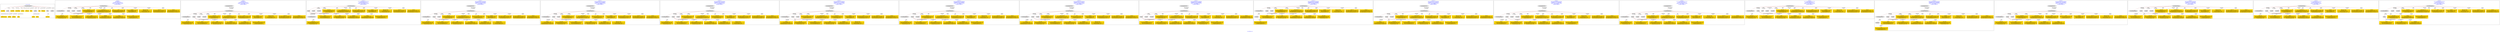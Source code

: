 digraph n0 {
fontcolor="blue"
remincross="true"
label="s28-wildlife-art.csv"
subgraph cluster_0 {
label="1-correct model"
n2[style="filled",color="white",fillcolor="lightgray",label="CulturalHeritageObject1"];
n3[shape="plaintext",style="filled",fillcolor="gold",label="Create Date"];
n4[style="filled",color="white",fillcolor="lightgray",label="Person1"];
n5[shape="plaintext",style="filled",fillcolor="gold",label="Description"];
n6[shape="plaintext",style="filled",fillcolor="gold",label="Measurements"];
n7[shape="plaintext",style="filled",fillcolor="gold",label="Materials"];
n8[shape="plaintext",style="filled",fillcolor="gold",label="Credit Line"];
n9[shape="plaintext",style="filled",fillcolor="gold",label="Owner"];
n10[style="filled",color="white",fillcolor="lightgray",label="Concept1"];
n11[shape="plaintext",style="filled",fillcolor="gold",label="Title"];
n12[shape="plaintext",style="filled",fillcolor="gold",label="ID Number"];
n13[style="filled",color="white",fillcolor="lightgray",label="Place1"];
n14[style="filled",color="white",fillcolor="lightgray",label="Concept2"];
n15[shape="plaintext",style="filled",fillcolor="gold",label="Maker Bio Country"];
n16[shape="plaintext",style="filled",fillcolor="gold",label="birthDate"];
n17[shape="plaintext",style="filled",fillcolor="gold",label="deathDate"];
n18[shape="plaintext",style="filled",fillcolor="gold",label="Maker"];
n19[shape="plaintext",style="filled",fillcolor="gold",label="Place Made"];
n20[shape="plaintext",style="filled",fillcolor="gold",label="Category"];
n21[shape="plaintext",style="filled",fillcolor="gold",label="Option1"];
}
subgraph cluster_1 {
label="candidate 0\nlink coherence:1.0\nnode coherence:1.0\nconfidence:0.3661000276651002\nmapping score:0.5579307784524693\ncost:16.99989\n-precision:0.53-recall:0.47"
n23[style="filled",color="white",fillcolor="lightgray",label="CulturalHeritageObject1"];
n24[style="filled",color="white",fillcolor="lightgray",label="CulturalHeritageObject2"];
n25[style="filled",color="white",fillcolor="lightgray",label="Person1"];
n26[style="filled",color="white",fillcolor="lightgray",label="Concept1"];
n27[style="filled",color="white",fillcolor="lightgray",label="Document1"];
n28[shape="plaintext",style="filled",fillcolor="gold",label="Option1\n[CulturalHeritageObject,description,0.284]\n[CulturalHeritageObject,title,0.26]\n[Person,nameOfThePerson,0.237]\n[Person,countryAssociatedWithThePerson,0.218]"];
n29[shape="plaintext",style="filled",fillcolor="gold",label="Maker\n[Person,nameOfThePerson,0.313]\n[CulturalHeritageObject,provenance,0.261]\n[CulturalHeritageObject,description,0.228]\n[Document,classLink,0.198]"];
n30[shape="plaintext",style="filled",fillcolor="gold",label="Description\n[CulturalHeritageObject,description,0.511]\n[CulturalHeritageObject,title,0.218]\n[Person,biographicalInformation,0.214]\n[Concept,prefLabel,0.057]"];
n31[shape="plaintext",style="filled",fillcolor="gold",label="Measurements\n[CulturalHeritageObject,extent,0.49]\n[CulturalHeritageObject,accessionNumber,0.258]\n[CulturalHeritageObject,description,0.162]\n[CulturalHeritageObject,provenance,0.091]"];
n32[shape="plaintext",style="filled",fillcolor="gold",label="Owner\n[CulturalHeritageObject,rightsHolder,0.398]\n[CulturalHeritageObject,provenance,0.345]\n[CulturalHeritageObject,description,0.141]\n[CulturalHeritageObject,title,0.116]"];
n33[shape="plaintext",style="filled",fillcolor="gold",label="birthDate\n[CulturalHeritageObject,created,0.36]\n[Person,dateOfDeath,0.349]\n[Person,dateOfBirth,0.23]\n[CulturalHeritageObject,title,0.061]"];
n34[shape="plaintext",style="filled",fillcolor="gold",label="Maker Bio Country\n[Place,label,0.644]\n[CulturalHeritageObject,provenance,0.164]\n[Concept,prefLabel,0.125]\n[Person,biographicalInformation,0.066]"];
n35[shape="plaintext",style="filled",fillcolor="gold",label="Place Made\n[Person,biographicalInformation,0.367]\n[CulturalHeritageObject,title,0.233]\n[CulturalHeritageObject,description,0.215]\n[Concept,prefLabel,0.185]"];
n36[shape="plaintext",style="filled",fillcolor="gold",label="Title\n[CulturalHeritageObject,description,0.395]\n[Person,biographicalInformation,0.214]\n[Document,classLink,0.205]\n[CulturalHeritageObject,title,0.186]"];
n37[shape="plaintext",style="filled",fillcolor="gold",label="deathDate\n[Person,dateOfDeath,0.521]\n[CulturalHeritageObject,created,0.325]\n[CulturalHeritageObject,provenance,0.09]\n[CulturalHeritageObject,title,0.064]"];
n38[shape="plaintext",style="filled",fillcolor="gold",label="Credit Line\n[CulturalHeritageObject,provenance,0.43]\n[CulturalHeritageObject,rightsHolder,0.24]\n[CulturalHeritageObject,description,0.186]\n[Person,biographicalInformation,0.144]"];
n39[shape="plaintext",style="filled",fillcolor="gold",label="Materials\n[CulturalHeritageObject,medium,0.735]\n[Person,biographicalInformation,0.101]\n[CulturalHeritageObject,description,0.094]\n[CulturalHeritageObject,provenance,0.07]"];
n40[shape="plaintext",style="filled",fillcolor="gold",label="Category\n[Concept,prefLabel,0.463]\n[Person,biographicalInformation,0.258]\n[CulturalHeritageObject,description,0.204]\n[CulturalHeritageObject,created,0.075]"];
}
subgraph cluster_2 {
label="candidate 1\nlink coherence:1.0\nnode coherence:1.0\nconfidence:0.3661000276651002\nmapping score:0.5579307784524693\ncost:17.99983\n-precision:0.5-recall:0.47"
n42[style="filled",color="white",fillcolor="lightgray",label="CulturalHeritageObject1"];
n43[style="filled",color="white",fillcolor="lightgray",label="CulturalHeritageObject2"];
n44[style="filled",color="white",fillcolor="lightgray",label="Person1"];
n45[style="filled",color="white",fillcolor="lightgray",label="Concept1"];
n46[style="filled",color="white",fillcolor="lightgray",label="Document1"];
n47[style="filled",color="white",fillcolor="lightgray",label="EuropeanaAggregation1"];
n48[shape="plaintext",style="filled",fillcolor="gold",label="Option1\n[CulturalHeritageObject,description,0.284]\n[CulturalHeritageObject,title,0.26]\n[Person,nameOfThePerson,0.237]\n[Person,countryAssociatedWithThePerson,0.218]"];
n49[shape="plaintext",style="filled",fillcolor="gold",label="Maker\n[Person,nameOfThePerson,0.313]\n[CulturalHeritageObject,provenance,0.261]\n[CulturalHeritageObject,description,0.228]\n[Document,classLink,0.198]"];
n50[shape="plaintext",style="filled",fillcolor="gold",label="Description\n[CulturalHeritageObject,description,0.511]\n[CulturalHeritageObject,title,0.218]\n[Person,biographicalInformation,0.214]\n[Concept,prefLabel,0.057]"];
n51[shape="plaintext",style="filled",fillcolor="gold",label="Measurements\n[CulturalHeritageObject,extent,0.49]\n[CulturalHeritageObject,accessionNumber,0.258]\n[CulturalHeritageObject,description,0.162]\n[CulturalHeritageObject,provenance,0.091]"];
n52[shape="plaintext",style="filled",fillcolor="gold",label="Owner\n[CulturalHeritageObject,rightsHolder,0.398]\n[CulturalHeritageObject,provenance,0.345]\n[CulturalHeritageObject,description,0.141]\n[CulturalHeritageObject,title,0.116]"];
n53[shape="plaintext",style="filled",fillcolor="gold",label="birthDate\n[CulturalHeritageObject,created,0.36]\n[Person,dateOfDeath,0.349]\n[Person,dateOfBirth,0.23]\n[CulturalHeritageObject,title,0.061]"];
n54[shape="plaintext",style="filled",fillcolor="gold",label="Maker Bio Country\n[Place,label,0.644]\n[CulturalHeritageObject,provenance,0.164]\n[Concept,prefLabel,0.125]\n[Person,biographicalInformation,0.066]"];
n55[shape="plaintext",style="filled",fillcolor="gold",label="Place Made\n[Person,biographicalInformation,0.367]\n[CulturalHeritageObject,title,0.233]\n[CulturalHeritageObject,description,0.215]\n[Concept,prefLabel,0.185]"];
n56[shape="plaintext",style="filled",fillcolor="gold",label="Title\n[CulturalHeritageObject,description,0.395]\n[Person,biographicalInformation,0.214]\n[Document,classLink,0.205]\n[CulturalHeritageObject,title,0.186]"];
n57[shape="plaintext",style="filled",fillcolor="gold",label="deathDate\n[Person,dateOfDeath,0.521]\n[CulturalHeritageObject,created,0.325]\n[CulturalHeritageObject,provenance,0.09]\n[CulturalHeritageObject,title,0.064]"];
n58[shape="plaintext",style="filled",fillcolor="gold",label="Credit Line\n[CulturalHeritageObject,provenance,0.43]\n[CulturalHeritageObject,rightsHolder,0.24]\n[CulturalHeritageObject,description,0.186]\n[Person,biographicalInformation,0.144]"];
n59[shape="plaintext",style="filled",fillcolor="gold",label="Materials\n[CulturalHeritageObject,medium,0.735]\n[Person,biographicalInformation,0.101]\n[CulturalHeritageObject,description,0.094]\n[CulturalHeritageObject,provenance,0.07]"];
n60[shape="plaintext",style="filled",fillcolor="gold",label="Category\n[Concept,prefLabel,0.463]\n[Person,biographicalInformation,0.258]\n[CulturalHeritageObject,description,0.204]\n[CulturalHeritageObject,created,0.075]"];
}
subgraph cluster_3 {
label="candidate 10\nlink coherence:0.9411764705882353\nnode coherence:1.0\nconfidence:0.3661000276651002\nmapping score:0.5579307784524693\ncost:116.009902\n-precision:0.53-recall:0.47"
n62[style="filled",color="white",fillcolor="lightgray",label="CulturalHeritageObject1"];
n63[style="filled",color="white",fillcolor="lightgray",label="Person1"];
n64[style="filled",color="white",fillcolor="lightgray",label="Concept1"];
n65[style="filled",color="white",fillcolor="lightgray",label="Document1"];
n66[style="filled",color="white",fillcolor="lightgray",label="CulturalHeritageObject2"];
n67[shape="plaintext",style="filled",fillcolor="gold",label="Option1\n[CulturalHeritageObject,description,0.284]\n[CulturalHeritageObject,title,0.26]\n[Person,nameOfThePerson,0.237]\n[Person,countryAssociatedWithThePerson,0.218]"];
n68[shape="plaintext",style="filled",fillcolor="gold",label="Maker\n[Person,nameOfThePerson,0.313]\n[CulturalHeritageObject,provenance,0.261]\n[CulturalHeritageObject,description,0.228]\n[Document,classLink,0.198]"];
n69[shape="plaintext",style="filled",fillcolor="gold",label="Description\n[CulturalHeritageObject,description,0.511]\n[CulturalHeritageObject,title,0.218]\n[Person,biographicalInformation,0.214]\n[Concept,prefLabel,0.057]"];
n70[shape="plaintext",style="filled",fillcolor="gold",label="Measurements\n[CulturalHeritageObject,extent,0.49]\n[CulturalHeritageObject,accessionNumber,0.258]\n[CulturalHeritageObject,description,0.162]\n[CulturalHeritageObject,provenance,0.091]"];
n71[shape="plaintext",style="filled",fillcolor="gold",label="Owner\n[CulturalHeritageObject,rightsHolder,0.398]\n[CulturalHeritageObject,provenance,0.345]\n[CulturalHeritageObject,description,0.141]\n[CulturalHeritageObject,title,0.116]"];
n72[shape="plaintext",style="filled",fillcolor="gold",label="birthDate\n[CulturalHeritageObject,created,0.36]\n[Person,dateOfDeath,0.349]\n[Person,dateOfBirth,0.23]\n[CulturalHeritageObject,title,0.061]"];
n73[shape="plaintext",style="filled",fillcolor="gold",label="Maker Bio Country\n[Place,label,0.644]\n[CulturalHeritageObject,provenance,0.164]\n[Concept,prefLabel,0.125]\n[Person,biographicalInformation,0.066]"];
n74[shape="plaintext",style="filled",fillcolor="gold",label="Place Made\n[Person,biographicalInformation,0.367]\n[CulturalHeritageObject,title,0.233]\n[CulturalHeritageObject,description,0.215]\n[Concept,prefLabel,0.185]"];
n75[shape="plaintext",style="filled",fillcolor="gold",label="Title\n[CulturalHeritageObject,description,0.395]\n[Person,biographicalInformation,0.214]\n[Document,classLink,0.205]\n[CulturalHeritageObject,title,0.186]"];
n76[shape="plaintext",style="filled",fillcolor="gold",label="deathDate\n[Person,dateOfDeath,0.521]\n[CulturalHeritageObject,created,0.325]\n[CulturalHeritageObject,provenance,0.09]\n[CulturalHeritageObject,title,0.064]"];
n77[shape="plaintext",style="filled",fillcolor="gold",label="Credit Line\n[CulturalHeritageObject,provenance,0.43]\n[CulturalHeritageObject,rightsHolder,0.24]\n[CulturalHeritageObject,description,0.186]\n[Person,biographicalInformation,0.144]"];
n78[shape="plaintext",style="filled",fillcolor="gold",label="Materials\n[CulturalHeritageObject,medium,0.735]\n[Person,biographicalInformation,0.101]\n[CulturalHeritageObject,description,0.094]\n[CulturalHeritageObject,provenance,0.07]"];
n79[shape="plaintext",style="filled",fillcolor="gold",label="Category\n[Concept,prefLabel,0.463]\n[Person,biographicalInformation,0.258]\n[CulturalHeritageObject,description,0.204]\n[CulturalHeritageObject,created,0.075]"];
}
subgraph cluster_4 {
label="candidate 11\nlink coherence:0.9411764705882353\nnode coherence:0.9411764705882353\nconfidence:0.36334687920278264\nmapping score:0.5502257319816214\ncost:16.99983\n-precision:0.53-recall:0.47"
n81[style="filled",color="white",fillcolor="lightgray",label="CulturalHeritageObject1"];
n82[style="filled",color="white",fillcolor="lightgray",label="CulturalHeritageObject2"];
n83[style="filled",color="white",fillcolor="lightgray",label="Person1"];
n84[style="filled",color="white",fillcolor="lightgray",label="Concept1"];
n85[style="filled",color="white",fillcolor="lightgray",label="EuropeanaAggregation1"];
n86[shape="plaintext",style="filled",fillcolor="gold",label="Option1\n[CulturalHeritageObject,description,0.284]\n[CulturalHeritageObject,title,0.26]\n[Person,nameOfThePerson,0.237]\n[Person,countryAssociatedWithThePerson,0.218]"];
n87[shape="plaintext",style="filled",fillcolor="gold",label="Maker\n[Person,nameOfThePerson,0.313]\n[CulturalHeritageObject,provenance,0.261]\n[CulturalHeritageObject,description,0.228]\n[Document,classLink,0.198]"];
n88[shape="plaintext",style="filled",fillcolor="gold",label="Category\n[Concept,prefLabel,0.463]\n[Person,biographicalInformation,0.258]\n[CulturalHeritageObject,description,0.204]\n[CulturalHeritageObject,created,0.075]"];
n89[shape="plaintext",style="filled",fillcolor="gold",label="Description\n[CulturalHeritageObject,description,0.511]\n[CulturalHeritageObject,title,0.218]\n[Person,biographicalInformation,0.214]\n[Concept,prefLabel,0.057]"];
n90[shape="plaintext",style="filled",fillcolor="gold",label="Measurements\n[CulturalHeritageObject,extent,0.49]\n[CulturalHeritageObject,accessionNumber,0.258]\n[CulturalHeritageObject,description,0.162]\n[CulturalHeritageObject,provenance,0.091]"];
n91[shape="plaintext",style="filled",fillcolor="gold",label="Title\n[CulturalHeritageObject,description,0.395]\n[Person,biographicalInformation,0.214]\n[Document,classLink,0.205]\n[CulturalHeritageObject,title,0.186]"];
n92[shape="plaintext",style="filled",fillcolor="gold",label="birthDate\n[CulturalHeritageObject,created,0.36]\n[Person,dateOfDeath,0.349]\n[Person,dateOfBirth,0.23]\n[CulturalHeritageObject,title,0.061]"];
n93[shape="plaintext",style="filled",fillcolor="gold",label="Owner\n[CulturalHeritageObject,rightsHolder,0.398]\n[CulturalHeritageObject,provenance,0.345]\n[CulturalHeritageObject,description,0.141]\n[CulturalHeritageObject,title,0.116]"];
n94[shape="plaintext",style="filled",fillcolor="gold",label="Place Made\n[Person,biographicalInformation,0.367]\n[CulturalHeritageObject,title,0.233]\n[CulturalHeritageObject,description,0.215]\n[Concept,prefLabel,0.185]"];
n95[shape="plaintext",style="filled",fillcolor="gold",label="deathDate\n[Person,dateOfDeath,0.521]\n[CulturalHeritageObject,created,0.325]\n[CulturalHeritageObject,provenance,0.09]\n[CulturalHeritageObject,title,0.064]"];
n96[shape="plaintext",style="filled",fillcolor="gold",label="Credit Line\n[CulturalHeritageObject,provenance,0.43]\n[CulturalHeritageObject,rightsHolder,0.24]\n[CulturalHeritageObject,description,0.186]\n[Person,biographicalInformation,0.144]"];
n97[shape="plaintext",style="filled",fillcolor="gold",label="Materials\n[CulturalHeritageObject,medium,0.735]\n[Person,biographicalInformation,0.101]\n[CulturalHeritageObject,description,0.094]\n[CulturalHeritageObject,provenance,0.07]"];
n98[shape="plaintext",style="filled",fillcolor="gold",label="Maker Bio Country\n[Place,label,0.644]\n[CulturalHeritageObject,provenance,0.164]\n[Concept,prefLabel,0.125]\n[Person,biographicalInformation,0.066]"];
}
subgraph cluster_5 {
label="candidate 12\nlink coherence:0.9411764705882353\nnode coherence:0.9411764705882353\nconfidence:0.359220523545099\nmapping score:0.5488502800957268\ncost:115.99983\n-precision:0.53-recall:0.47"
n100[style="filled",color="white",fillcolor="lightgray",label="CulturalHeritageObject1"];
n101[style="filled",color="white",fillcolor="lightgray",label="CulturalHeritageObject2"];
n102[style="filled",color="white",fillcolor="lightgray",label="Person1"];
n103[style="filled",color="white",fillcolor="lightgray",label="Concept1"];
n104[style="filled",color="white",fillcolor="lightgray",label="EuropeanaAggregation1"];
n105[shape="plaintext",style="filled",fillcolor="gold",label="Option1\n[CulturalHeritageObject,description,0.284]\n[CulturalHeritageObject,title,0.26]\n[Person,nameOfThePerson,0.237]\n[Person,countryAssociatedWithThePerson,0.218]"];
n106[shape="plaintext",style="filled",fillcolor="gold",label="Maker\n[Person,nameOfThePerson,0.313]\n[CulturalHeritageObject,provenance,0.261]\n[CulturalHeritageObject,description,0.228]\n[Document,classLink,0.198]"];
n107[shape="plaintext",style="filled",fillcolor="gold",label="Category\n[Concept,prefLabel,0.463]\n[Person,biographicalInformation,0.258]\n[CulturalHeritageObject,description,0.204]\n[CulturalHeritageObject,created,0.075]"];
n108[shape="plaintext",style="filled",fillcolor="gold",label="Description\n[CulturalHeritageObject,description,0.511]\n[CulturalHeritageObject,title,0.218]\n[Person,biographicalInformation,0.214]\n[Concept,prefLabel,0.057]"];
n109[shape="plaintext",style="filled",fillcolor="gold",label="Measurements\n[CulturalHeritageObject,extent,0.49]\n[CulturalHeritageObject,accessionNumber,0.258]\n[CulturalHeritageObject,description,0.162]\n[CulturalHeritageObject,provenance,0.091]"];
n110[shape="plaintext",style="filled",fillcolor="gold",label="Title\n[CulturalHeritageObject,description,0.395]\n[Person,biographicalInformation,0.214]\n[Document,classLink,0.205]\n[CulturalHeritageObject,title,0.186]"];
n111[shape="plaintext",style="filled",fillcolor="gold",label="birthDate\n[CulturalHeritageObject,created,0.36]\n[Person,dateOfDeath,0.349]\n[Person,dateOfBirth,0.23]\n[CulturalHeritageObject,title,0.061]"];
n112[shape="plaintext",style="filled",fillcolor="gold",label="Owner\n[CulturalHeritageObject,rightsHolder,0.398]\n[CulturalHeritageObject,provenance,0.345]\n[CulturalHeritageObject,description,0.141]\n[CulturalHeritageObject,title,0.116]"];
n113[shape="plaintext",style="filled",fillcolor="gold",label="Place Made\n[Person,biographicalInformation,0.367]\n[CulturalHeritageObject,title,0.233]\n[CulturalHeritageObject,description,0.215]\n[Concept,prefLabel,0.185]"];
n114[shape="plaintext",style="filled",fillcolor="gold",label="deathDate\n[Person,dateOfDeath,0.521]\n[CulturalHeritageObject,created,0.325]\n[CulturalHeritageObject,provenance,0.09]\n[CulturalHeritageObject,title,0.064]"];
n115[shape="plaintext",style="filled",fillcolor="gold",label="Credit Line\n[CulturalHeritageObject,provenance,0.43]\n[CulturalHeritageObject,rightsHolder,0.24]\n[CulturalHeritageObject,description,0.186]\n[Person,biographicalInformation,0.144]"];
n116[shape="plaintext",style="filled",fillcolor="gold",label="Materials\n[CulturalHeritageObject,medium,0.735]\n[Person,biographicalInformation,0.101]\n[CulturalHeritageObject,description,0.094]\n[CulturalHeritageObject,provenance,0.07]"];
n117[shape="plaintext",style="filled",fillcolor="gold",label="Maker Bio Country\n[Place,label,0.644]\n[CulturalHeritageObject,provenance,0.164]\n[Concept,prefLabel,0.125]\n[Person,biographicalInformation,0.066]"];
}
subgraph cluster_6 {
label="candidate 13\nlink coherence:0.9411764705882353\nnode coherence:0.9411764705882353\nconfidence:0.35690045813318777\nmapping score:0.5480769249584231\ncost:16.99983\n-precision:0.41-recall:0.37"
n119[style="filled",color="white",fillcolor="lightgray",label="CulturalHeritageObject1"];
n120[style="filled",color="white",fillcolor="lightgray",label="CulturalHeritageObject2"];
n121[style="filled",color="white",fillcolor="lightgray",label="Person1"];
n122[style="filled",color="white",fillcolor="lightgray",label="Concept1"];
n123[style="filled",color="white",fillcolor="lightgray",label="EuropeanaAggregation1"];
n124[shape="plaintext",style="filled",fillcolor="gold",label="Option1\n[CulturalHeritageObject,description,0.284]\n[CulturalHeritageObject,title,0.26]\n[Person,nameOfThePerson,0.237]\n[Person,countryAssociatedWithThePerson,0.218]"];
n125[shape="plaintext",style="filled",fillcolor="gold",label="Maker\n[Person,nameOfThePerson,0.313]\n[CulturalHeritageObject,provenance,0.261]\n[CulturalHeritageObject,description,0.228]\n[Document,classLink,0.198]"];
n126[shape="plaintext",style="filled",fillcolor="gold",label="Category\n[Concept,prefLabel,0.463]\n[Person,biographicalInformation,0.258]\n[CulturalHeritageObject,description,0.204]\n[CulturalHeritageObject,created,0.075]"];
n127[shape="plaintext",style="filled",fillcolor="gold",label="Title\n[CulturalHeritageObject,description,0.395]\n[Person,biographicalInformation,0.214]\n[Document,classLink,0.205]\n[CulturalHeritageObject,title,0.186]"];
n128[shape="plaintext",style="filled",fillcolor="gold",label="Measurements\n[CulturalHeritageObject,extent,0.49]\n[CulturalHeritageObject,accessionNumber,0.258]\n[CulturalHeritageObject,description,0.162]\n[CulturalHeritageObject,provenance,0.091]"];
n129[shape="plaintext",style="filled",fillcolor="gold",label="Description\n[CulturalHeritageObject,description,0.511]\n[CulturalHeritageObject,title,0.218]\n[Person,biographicalInformation,0.214]\n[Concept,prefLabel,0.057]"];
n130[shape="plaintext",style="filled",fillcolor="gold",label="birthDate\n[CulturalHeritageObject,created,0.36]\n[Person,dateOfDeath,0.349]\n[Person,dateOfBirth,0.23]\n[CulturalHeritageObject,title,0.061]"];
n131[shape="plaintext",style="filled",fillcolor="gold",label="Owner\n[CulturalHeritageObject,rightsHolder,0.398]\n[CulturalHeritageObject,provenance,0.345]\n[CulturalHeritageObject,description,0.141]\n[CulturalHeritageObject,title,0.116]"];
n132[shape="plaintext",style="filled",fillcolor="gold",label="Place Made\n[Person,biographicalInformation,0.367]\n[CulturalHeritageObject,title,0.233]\n[CulturalHeritageObject,description,0.215]\n[Concept,prefLabel,0.185]"];
n133[shape="plaintext",style="filled",fillcolor="gold",label="deathDate\n[Person,dateOfDeath,0.521]\n[CulturalHeritageObject,created,0.325]\n[CulturalHeritageObject,provenance,0.09]\n[CulturalHeritageObject,title,0.064]"];
n134[shape="plaintext",style="filled",fillcolor="gold",label="Credit Line\n[CulturalHeritageObject,provenance,0.43]\n[CulturalHeritageObject,rightsHolder,0.24]\n[CulturalHeritageObject,description,0.186]\n[Person,biographicalInformation,0.144]"];
n135[shape="plaintext",style="filled",fillcolor="gold",label="Materials\n[CulturalHeritageObject,medium,0.735]\n[Person,biographicalInformation,0.101]\n[CulturalHeritageObject,description,0.094]\n[CulturalHeritageObject,provenance,0.07]"];
n136[shape="plaintext",style="filled",fillcolor="gold",label="Maker Bio Country\n[Place,label,0.644]\n[CulturalHeritageObject,provenance,0.164]\n[Concept,prefLabel,0.125]\n[Person,biographicalInformation,0.066]"];
}
subgraph cluster_7 {
label="candidate 14\nlink coherence:0.9411764705882353\nnode coherence:0.9411764705882353\nconfidence:0.35277410247550406\nmapping score:0.5467014730725285\ncost:115.99983\n-precision:0.41-recall:0.37"
n138[style="filled",color="white",fillcolor="lightgray",label="CulturalHeritageObject1"];
n139[style="filled",color="white",fillcolor="lightgray",label="CulturalHeritageObject2"];
n140[style="filled",color="white",fillcolor="lightgray",label="Person1"];
n141[style="filled",color="white",fillcolor="lightgray",label="Concept1"];
n142[style="filled",color="white",fillcolor="lightgray",label="EuropeanaAggregation1"];
n143[shape="plaintext",style="filled",fillcolor="gold",label="Option1\n[CulturalHeritageObject,description,0.284]\n[CulturalHeritageObject,title,0.26]\n[Person,nameOfThePerson,0.237]\n[Person,countryAssociatedWithThePerson,0.218]"];
n144[shape="plaintext",style="filled",fillcolor="gold",label="Maker\n[Person,nameOfThePerson,0.313]\n[CulturalHeritageObject,provenance,0.261]\n[CulturalHeritageObject,description,0.228]\n[Document,classLink,0.198]"];
n145[shape="plaintext",style="filled",fillcolor="gold",label="Category\n[Concept,prefLabel,0.463]\n[Person,biographicalInformation,0.258]\n[CulturalHeritageObject,description,0.204]\n[CulturalHeritageObject,created,0.075]"];
n146[shape="plaintext",style="filled",fillcolor="gold",label="Title\n[CulturalHeritageObject,description,0.395]\n[Person,biographicalInformation,0.214]\n[Document,classLink,0.205]\n[CulturalHeritageObject,title,0.186]"];
n147[shape="plaintext",style="filled",fillcolor="gold",label="Measurements\n[CulturalHeritageObject,extent,0.49]\n[CulturalHeritageObject,accessionNumber,0.258]\n[CulturalHeritageObject,description,0.162]\n[CulturalHeritageObject,provenance,0.091]"];
n148[shape="plaintext",style="filled",fillcolor="gold",label="Description\n[CulturalHeritageObject,description,0.511]\n[CulturalHeritageObject,title,0.218]\n[Person,biographicalInformation,0.214]\n[Concept,prefLabel,0.057]"];
n149[shape="plaintext",style="filled",fillcolor="gold",label="birthDate\n[CulturalHeritageObject,created,0.36]\n[Person,dateOfDeath,0.349]\n[Person,dateOfBirth,0.23]\n[CulturalHeritageObject,title,0.061]"];
n150[shape="plaintext",style="filled",fillcolor="gold",label="Owner\n[CulturalHeritageObject,rightsHolder,0.398]\n[CulturalHeritageObject,provenance,0.345]\n[CulturalHeritageObject,description,0.141]\n[CulturalHeritageObject,title,0.116]"];
n151[shape="plaintext",style="filled",fillcolor="gold",label="Place Made\n[Person,biographicalInformation,0.367]\n[CulturalHeritageObject,title,0.233]\n[CulturalHeritageObject,description,0.215]\n[Concept,prefLabel,0.185]"];
n152[shape="plaintext",style="filled",fillcolor="gold",label="deathDate\n[Person,dateOfDeath,0.521]\n[CulturalHeritageObject,created,0.325]\n[CulturalHeritageObject,provenance,0.09]\n[CulturalHeritageObject,title,0.064]"];
n153[shape="plaintext",style="filled",fillcolor="gold",label="Credit Line\n[CulturalHeritageObject,provenance,0.43]\n[CulturalHeritageObject,rightsHolder,0.24]\n[CulturalHeritageObject,description,0.186]\n[Person,biographicalInformation,0.144]"];
n154[shape="plaintext",style="filled",fillcolor="gold",label="Materials\n[CulturalHeritageObject,medium,0.735]\n[Person,biographicalInformation,0.101]\n[CulturalHeritageObject,description,0.094]\n[CulturalHeritageObject,provenance,0.07]"];
n155[shape="plaintext",style="filled",fillcolor="gold",label="Maker Bio Country\n[Place,label,0.644]\n[CulturalHeritageObject,provenance,0.164]\n[Concept,prefLabel,0.125]\n[Person,biographicalInformation,0.066]"];
}
subgraph cluster_8 {
label="candidate 15\nlink coherence:0.9411764705882353\nnode coherence:0.9411764705882353\nconfidence:0.3502601797044584\nmapping score:0.5458634988155132\ncost:16.99985\n-precision:0.41-recall:0.37"
n157[style="filled",color="white",fillcolor="lightgray",label="CulturalHeritageObject1"];
n158[style="filled",color="white",fillcolor="lightgray",label="CulturalHeritageObject2"];
n159[style="filled",color="white",fillcolor="lightgray",label="Person1"];
n160[style="filled",color="white",fillcolor="lightgray",label="Document1"];
n161[style="filled",color="white",fillcolor="lightgray",label="EuropeanaAggregation1"];
n162[shape="plaintext",style="filled",fillcolor="gold",label="Option1\n[CulturalHeritageObject,description,0.284]\n[CulturalHeritageObject,title,0.26]\n[Person,nameOfThePerson,0.237]\n[Person,countryAssociatedWithThePerson,0.218]"];
n163[shape="plaintext",style="filled",fillcolor="gold",label="Maker\n[Person,nameOfThePerson,0.313]\n[CulturalHeritageObject,provenance,0.261]\n[CulturalHeritageObject,description,0.228]\n[Document,classLink,0.198]"];
n164[shape="plaintext",style="filled",fillcolor="gold",label="Category\n[Concept,prefLabel,0.463]\n[Person,biographicalInformation,0.258]\n[CulturalHeritageObject,description,0.204]\n[CulturalHeritageObject,created,0.075]"];
n165[shape="plaintext",style="filled",fillcolor="gold",label="Description\n[CulturalHeritageObject,description,0.511]\n[CulturalHeritageObject,title,0.218]\n[Person,biographicalInformation,0.214]\n[Concept,prefLabel,0.057]"];
n166[shape="plaintext",style="filled",fillcolor="gold",label="Measurements\n[CulturalHeritageObject,extent,0.49]\n[CulturalHeritageObject,accessionNumber,0.258]\n[CulturalHeritageObject,description,0.162]\n[CulturalHeritageObject,provenance,0.091]"];
n167[shape="plaintext",style="filled",fillcolor="gold",label="Owner\n[CulturalHeritageObject,rightsHolder,0.398]\n[CulturalHeritageObject,provenance,0.345]\n[CulturalHeritageObject,description,0.141]\n[CulturalHeritageObject,title,0.116]"];
n168[shape="plaintext",style="filled",fillcolor="gold",label="birthDate\n[CulturalHeritageObject,created,0.36]\n[Person,dateOfDeath,0.349]\n[Person,dateOfBirth,0.23]\n[CulturalHeritageObject,title,0.061]"];
n169[shape="plaintext",style="filled",fillcolor="gold",label="Maker Bio Country\n[Place,label,0.644]\n[CulturalHeritageObject,provenance,0.164]\n[Concept,prefLabel,0.125]\n[Person,biographicalInformation,0.066]"];
n170[shape="plaintext",style="filled",fillcolor="gold",label="Place Made\n[Person,biographicalInformation,0.367]\n[CulturalHeritageObject,title,0.233]\n[CulturalHeritageObject,description,0.215]\n[Concept,prefLabel,0.185]"];
n171[shape="plaintext",style="filled",fillcolor="gold",label="Title\n[CulturalHeritageObject,description,0.395]\n[Person,biographicalInformation,0.214]\n[Document,classLink,0.205]\n[CulturalHeritageObject,title,0.186]"];
n172[shape="plaintext",style="filled",fillcolor="gold",label="deathDate\n[Person,dateOfDeath,0.521]\n[CulturalHeritageObject,created,0.325]\n[CulturalHeritageObject,provenance,0.09]\n[CulturalHeritageObject,title,0.064]"];
n173[shape="plaintext",style="filled",fillcolor="gold",label="Credit Line\n[CulturalHeritageObject,provenance,0.43]\n[CulturalHeritageObject,rightsHolder,0.24]\n[CulturalHeritageObject,description,0.186]\n[Person,biographicalInformation,0.144]"];
n174[shape="plaintext",style="filled",fillcolor="gold",label="Materials\n[CulturalHeritageObject,medium,0.735]\n[Person,biographicalInformation,0.101]\n[CulturalHeritageObject,description,0.094]\n[CulturalHeritageObject,provenance,0.07]"];
}
subgraph cluster_9 {
label="candidate 16\nlink coherence:0.9411764705882353\nnode coherence:0.9411764705882353\nconfidence:0.34932337021709114\nmapping score:0.5455512289863909\ncost:115.99983\n-precision:0.53-recall:0.47"
n176[style="filled",color="white",fillcolor="lightgray",label="CulturalHeritageObject1"];
n177[style="filled",color="white",fillcolor="lightgray",label="CulturalHeritageObject2"];
n178[style="filled",color="white",fillcolor="lightgray",label="Person1"];
n179[style="filled",color="white",fillcolor="lightgray",label="Concept1"];
n180[style="filled",color="white",fillcolor="lightgray",label="EuropeanaAggregation1"];
n181[shape="plaintext",style="filled",fillcolor="gold",label="Option1\n[CulturalHeritageObject,description,0.284]\n[CulturalHeritageObject,title,0.26]\n[Person,nameOfThePerson,0.237]\n[Person,countryAssociatedWithThePerson,0.218]"];
n182[shape="plaintext",style="filled",fillcolor="gold",label="Maker\n[Person,nameOfThePerson,0.313]\n[CulturalHeritageObject,provenance,0.261]\n[CulturalHeritageObject,description,0.228]\n[Document,classLink,0.198]"];
n183[shape="plaintext",style="filled",fillcolor="gold",label="Category\n[Concept,prefLabel,0.463]\n[Person,biographicalInformation,0.258]\n[CulturalHeritageObject,description,0.204]\n[CulturalHeritageObject,created,0.075]"];
n184[shape="plaintext",style="filled",fillcolor="gold",label="Description\n[CulturalHeritageObject,description,0.511]\n[CulturalHeritageObject,title,0.218]\n[Person,biographicalInformation,0.214]\n[Concept,prefLabel,0.057]"];
n185[shape="plaintext",style="filled",fillcolor="gold",label="Measurements\n[CulturalHeritageObject,extent,0.49]\n[CulturalHeritageObject,accessionNumber,0.258]\n[CulturalHeritageObject,description,0.162]\n[CulturalHeritageObject,provenance,0.091]"];
n186[shape="plaintext",style="filled",fillcolor="gold",label="Title\n[CulturalHeritageObject,description,0.395]\n[Person,biographicalInformation,0.214]\n[Document,classLink,0.205]\n[CulturalHeritageObject,title,0.186]"];
n187[shape="plaintext",style="filled",fillcolor="gold",label="birthDate\n[CulturalHeritageObject,created,0.36]\n[Person,dateOfDeath,0.349]\n[Person,dateOfBirth,0.23]\n[CulturalHeritageObject,title,0.061]"];
n188[shape="plaintext",style="filled",fillcolor="gold",label="Owner\n[CulturalHeritageObject,rightsHolder,0.398]\n[CulturalHeritageObject,provenance,0.345]\n[CulturalHeritageObject,description,0.141]\n[CulturalHeritageObject,title,0.116]"];
n189[shape="plaintext",style="filled",fillcolor="gold",label="Place Made\n[Person,biographicalInformation,0.367]\n[CulturalHeritageObject,title,0.233]\n[CulturalHeritageObject,description,0.215]\n[Concept,prefLabel,0.185]"];
n190[shape="plaintext",style="filled",fillcolor="gold",label="deathDate\n[Person,dateOfDeath,0.521]\n[CulturalHeritageObject,created,0.325]\n[CulturalHeritageObject,provenance,0.09]\n[CulturalHeritageObject,title,0.064]"];
n191[shape="plaintext",style="filled",fillcolor="gold",label="Credit Line\n[CulturalHeritageObject,provenance,0.43]\n[CulturalHeritageObject,rightsHolder,0.24]\n[CulturalHeritageObject,description,0.186]\n[Person,biographicalInformation,0.144]"];
n192[shape="plaintext",style="filled",fillcolor="gold",label="Materials\n[CulturalHeritageObject,medium,0.735]\n[Person,biographicalInformation,0.101]\n[CulturalHeritageObject,description,0.094]\n[CulturalHeritageObject,provenance,0.07]"];
n193[shape="plaintext",style="filled",fillcolor="gold",label="Maker Bio Country\n[Place,label,0.644]\n[CulturalHeritageObject,provenance,0.164]\n[Concept,prefLabel,0.125]\n[Person,biographicalInformation,0.066]"];
}
subgraph cluster_10 {
label="candidate 17\nlink coherence:0.9411764705882353\nnode coherence:0.9411764705882353\nconfidence:0.34651292466443884\nmapping score:0.5446144138021735\ncost:16.99984\n-precision:0.47-recall:0.42"
n195[style="filled",color="white",fillcolor="lightgray",label="CulturalHeritageObject1"];
n196[style="filled",color="white",fillcolor="lightgray",label="Person1"];
n197[style="filled",color="white",fillcolor="lightgray",label="Concept1"];
n198[style="filled",color="white",fillcolor="lightgray",label="Document1"];
n199[style="filled",color="white",fillcolor="lightgray",label="EuropeanaAggregation1"];
n200[shape="plaintext",style="filled",fillcolor="gold",label="Option1\n[CulturalHeritageObject,description,0.284]\n[CulturalHeritageObject,title,0.26]\n[Person,nameOfThePerson,0.237]\n[Person,countryAssociatedWithThePerson,0.218]"];
n201[shape="plaintext",style="filled",fillcolor="gold",label="Maker\n[Person,nameOfThePerson,0.313]\n[CulturalHeritageObject,provenance,0.261]\n[CulturalHeritageObject,description,0.228]\n[Document,classLink,0.198]"];
n202[shape="plaintext",style="filled",fillcolor="gold",label="Category\n[Concept,prefLabel,0.463]\n[Person,biographicalInformation,0.258]\n[CulturalHeritageObject,description,0.204]\n[CulturalHeritageObject,created,0.075]"];
n203[shape="plaintext",style="filled",fillcolor="gold",label="Description\n[CulturalHeritageObject,description,0.511]\n[CulturalHeritageObject,title,0.218]\n[Person,biographicalInformation,0.214]\n[Concept,prefLabel,0.057]"];
n204[shape="plaintext",style="filled",fillcolor="gold",label="Measurements\n[CulturalHeritageObject,extent,0.49]\n[CulturalHeritageObject,accessionNumber,0.258]\n[CulturalHeritageObject,description,0.162]\n[CulturalHeritageObject,provenance,0.091]"];
n205[shape="plaintext",style="filled",fillcolor="gold",label="Owner\n[CulturalHeritageObject,rightsHolder,0.398]\n[CulturalHeritageObject,provenance,0.345]\n[CulturalHeritageObject,description,0.141]\n[CulturalHeritageObject,title,0.116]"];
n206[shape="plaintext",style="filled",fillcolor="gold",label="birthDate\n[CulturalHeritageObject,created,0.36]\n[Person,dateOfDeath,0.349]\n[Person,dateOfBirth,0.23]\n[CulturalHeritageObject,title,0.061]"];
n207[shape="plaintext",style="filled",fillcolor="gold",label="Maker Bio Country\n[Place,label,0.644]\n[CulturalHeritageObject,provenance,0.164]\n[Concept,prefLabel,0.125]\n[Person,biographicalInformation,0.066]"];
n208[shape="plaintext",style="filled",fillcolor="gold",label="Title\n[CulturalHeritageObject,description,0.395]\n[Person,biographicalInformation,0.214]\n[Document,classLink,0.205]\n[CulturalHeritageObject,title,0.186]"];
n209[shape="plaintext",style="filled",fillcolor="gold",label="deathDate\n[Person,dateOfDeath,0.521]\n[CulturalHeritageObject,created,0.325]\n[CulturalHeritageObject,provenance,0.09]\n[CulturalHeritageObject,title,0.064]"];
n210[shape="plaintext",style="filled",fillcolor="gold",label="Credit Line\n[CulturalHeritageObject,provenance,0.43]\n[CulturalHeritageObject,rightsHolder,0.24]\n[CulturalHeritageObject,description,0.186]\n[Person,biographicalInformation,0.144]"];
n211[shape="plaintext",style="filled",fillcolor="gold",label="Materials\n[CulturalHeritageObject,medium,0.735]\n[Person,biographicalInformation,0.101]\n[CulturalHeritageObject,description,0.094]\n[CulturalHeritageObject,provenance,0.07]"];
n212[shape="plaintext",style="filled",fillcolor="gold",label="Place Made\n[Person,biographicalInformation,0.367]\n[CulturalHeritageObject,title,0.233]\n[CulturalHeritageObject,description,0.215]\n[Concept,prefLabel,0.185]"];
}
subgraph cluster_11 {
label="candidate 18\nlink coherence:0.9411764705882353\nnode coherence:0.9411764705882353\nconfidence:0.34651292466443884\nmapping score:0.5446144138021735\ncost:16.99989\n-precision:0.47-recall:0.42"
n214[style="filled",color="white",fillcolor="lightgray",label="CulturalHeritageObject1"];
n215[style="filled",color="white",fillcolor="lightgray",label="CulturalHeritageObject2"];
n216[style="filled",color="white",fillcolor="lightgray",label="Person1"];
n217[style="filled",color="white",fillcolor="lightgray",label="Concept1"];
n218[style="filled",color="white",fillcolor="lightgray",label="Document2"];
n219[shape="plaintext",style="filled",fillcolor="gold",label="Option1\n[CulturalHeritageObject,description,0.284]\n[CulturalHeritageObject,title,0.26]\n[Person,nameOfThePerson,0.237]\n[Person,countryAssociatedWithThePerson,0.218]"];
n220[shape="plaintext",style="filled",fillcolor="gold",label="Maker\n[Person,nameOfThePerson,0.313]\n[CulturalHeritageObject,provenance,0.261]\n[CulturalHeritageObject,description,0.228]\n[Document,classLink,0.198]"];
n221[shape="plaintext",style="filled",fillcolor="gold",label="Category\n[Concept,prefLabel,0.463]\n[Person,biographicalInformation,0.258]\n[CulturalHeritageObject,description,0.204]\n[CulturalHeritageObject,created,0.075]"];
n222[shape="plaintext",style="filled",fillcolor="gold",label="Description\n[CulturalHeritageObject,description,0.511]\n[CulturalHeritageObject,title,0.218]\n[Person,biographicalInformation,0.214]\n[Concept,prefLabel,0.057]"];
n223[shape="plaintext",style="filled",fillcolor="gold",label="Measurements\n[CulturalHeritageObject,extent,0.49]\n[CulturalHeritageObject,accessionNumber,0.258]\n[CulturalHeritageObject,description,0.162]\n[CulturalHeritageObject,provenance,0.091]"];
n224[shape="plaintext",style="filled",fillcolor="gold",label="Owner\n[CulturalHeritageObject,rightsHolder,0.398]\n[CulturalHeritageObject,provenance,0.345]\n[CulturalHeritageObject,description,0.141]\n[CulturalHeritageObject,title,0.116]"];
n225[shape="plaintext",style="filled",fillcolor="gold",label="birthDate\n[CulturalHeritageObject,created,0.36]\n[Person,dateOfDeath,0.349]\n[Person,dateOfBirth,0.23]\n[CulturalHeritageObject,title,0.061]"];
n226[shape="plaintext",style="filled",fillcolor="gold",label="Title\n[CulturalHeritageObject,description,0.395]\n[Person,biographicalInformation,0.214]\n[Document,classLink,0.205]\n[CulturalHeritageObject,title,0.186]"];
n227[shape="plaintext",style="filled",fillcolor="gold",label="Maker Bio Country\n[Place,label,0.644]\n[CulturalHeritageObject,provenance,0.164]\n[Concept,prefLabel,0.125]\n[Person,biographicalInformation,0.066]"];
n228[shape="plaintext",style="filled",fillcolor="gold",label="deathDate\n[Person,dateOfDeath,0.521]\n[CulturalHeritageObject,created,0.325]\n[CulturalHeritageObject,provenance,0.09]\n[CulturalHeritageObject,title,0.064]"];
n229[shape="plaintext",style="filled",fillcolor="gold",label="Credit Line\n[CulturalHeritageObject,provenance,0.43]\n[CulturalHeritageObject,rightsHolder,0.24]\n[CulturalHeritageObject,description,0.186]\n[Person,biographicalInformation,0.144]"];
n230[shape="plaintext",style="filled",fillcolor="gold",label="Materials\n[CulturalHeritageObject,medium,0.735]\n[Person,biographicalInformation,0.101]\n[CulturalHeritageObject,description,0.094]\n[CulturalHeritageObject,provenance,0.07]"];
n231[shape="plaintext",style="filled",fillcolor="gold",label="Place Made\n[Person,biographicalInformation,0.367]\n[CulturalHeritageObject,title,0.233]\n[CulturalHeritageObject,description,0.215]\n[Concept,prefLabel,0.185]"];
}
subgraph cluster_12 {
label="candidate 19\nlink coherence:0.9411764705882353\nnode coherence:0.9411764705882353\nconfidence:0.34613382404677473\nmapping score:0.5444880469296187\ncost:115.99985\n-precision:0.41-recall:0.37"
n233[style="filled",color="white",fillcolor="lightgray",label="CulturalHeritageObject1"];
n234[style="filled",color="white",fillcolor="lightgray",label="CulturalHeritageObject2"];
n235[style="filled",color="white",fillcolor="lightgray",label="Person1"];
n236[style="filled",color="white",fillcolor="lightgray",label="Document1"];
n237[style="filled",color="white",fillcolor="lightgray",label="EuropeanaAggregation1"];
n238[shape="plaintext",style="filled",fillcolor="gold",label="Option1\n[CulturalHeritageObject,description,0.284]\n[CulturalHeritageObject,title,0.26]\n[Person,nameOfThePerson,0.237]\n[Person,countryAssociatedWithThePerson,0.218]"];
n239[shape="plaintext",style="filled",fillcolor="gold",label="Maker\n[Person,nameOfThePerson,0.313]\n[CulturalHeritageObject,provenance,0.261]\n[CulturalHeritageObject,description,0.228]\n[Document,classLink,0.198]"];
n240[shape="plaintext",style="filled",fillcolor="gold",label="Category\n[Concept,prefLabel,0.463]\n[Person,biographicalInformation,0.258]\n[CulturalHeritageObject,description,0.204]\n[CulturalHeritageObject,created,0.075]"];
n241[shape="plaintext",style="filled",fillcolor="gold",label="Description\n[CulturalHeritageObject,description,0.511]\n[CulturalHeritageObject,title,0.218]\n[Person,biographicalInformation,0.214]\n[Concept,prefLabel,0.057]"];
n242[shape="plaintext",style="filled",fillcolor="gold",label="Measurements\n[CulturalHeritageObject,extent,0.49]\n[CulturalHeritageObject,accessionNumber,0.258]\n[CulturalHeritageObject,description,0.162]\n[CulturalHeritageObject,provenance,0.091]"];
n243[shape="plaintext",style="filled",fillcolor="gold",label="Owner\n[CulturalHeritageObject,rightsHolder,0.398]\n[CulturalHeritageObject,provenance,0.345]\n[CulturalHeritageObject,description,0.141]\n[CulturalHeritageObject,title,0.116]"];
n244[shape="plaintext",style="filled",fillcolor="gold",label="birthDate\n[CulturalHeritageObject,created,0.36]\n[Person,dateOfDeath,0.349]\n[Person,dateOfBirth,0.23]\n[CulturalHeritageObject,title,0.061]"];
n245[shape="plaintext",style="filled",fillcolor="gold",label="Maker Bio Country\n[Place,label,0.644]\n[CulturalHeritageObject,provenance,0.164]\n[Concept,prefLabel,0.125]\n[Person,biographicalInformation,0.066]"];
n246[shape="plaintext",style="filled",fillcolor="gold",label="Place Made\n[Person,biographicalInformation,0.367]\n[CulturalHeritageObject,title,0.233]\n[CulturalHeritageObject,description,0.215]\n[Concept,prefLabel,0.185]"];
n247[shape="plaintext",style="filled",fillcolor="gold",label="Title\n[CulturalHeritageObject,description,0.395]\n[Person,biographicalInformation,0.214]\n[Document,classLink,0.205]\n[CulturalHeritageObject,title,0.186]"];
n248[shape="plaintext",style="filled",fillcolor="gold",label="deathDate\n[Person,dateOfDeath,0.521]\n[CulturalHeritageObject,created,0.325]\n[CulturalHeritageObject,provenance,0.09]\n[CulturalHeritageObject,title,0.064]"];
n249[shape="plaintext",style="filled",fillcolor="gold",label="Credit Line\n[CulturalHeritageObject,provenance,0.43]\n[CulturalHeritageObject,rightsHolder,0.24]\n[CulturalHeritageObject,description,0.186]\n[Person,biographicalInformation,0.144]"];
n250[shape="plaintext",style="filled",fillcolor="gold",label="Materials\n[CulturalHeritageObject,medium,0.735]\n[Person,biographicalInformation,0.101]\n[CulturalHeritageObject,description,0.094]\n[CulturalHeritageObject,provenance,0.07]"];
}
subgraph cluster_13 {
label="candidate 2\nlink coherence:0.9444444444444444\nnode coherence:0.9444444444444444\nconfidence:0.3712107699702969\nmapping score:0.5411158407023496\ncost:116.99983\n-precision:0.5-recall:0.47"
n252[style="filled",color="white",fillcolor="lightgray",label="CulturalHeritageObject1"];
n253[style="filled",color="white",fillcolor="lightgray",label="CulturalHeritageObject2"];
n254[style="filled",color="white",fillcolor="lightgray",label="Person1"];
n255[style="filled",color="white",fillcolor="lightgray",label="Concept1"];
n256[style="filled",color="white",fillcolor="lightgray",label="Document1"];
n257[style="filled",color="white",fillcolor="lightgray",label="EuropeanaAggregation1"];
n258[shape="plaintext",style="filled",fillcolor="gold",label="Maker\n[Person,nameOfThePerson,0.313]\n[CulturalHeritageObject,provenance,0.261]\n[CulturalHeritageObject,description,0.228]\n[Document,classLink,0.198]"];
n259[shape="plaintext",style="filled",fillcolor="gold",label="Option1\n[CulturalHeritageObject,description,0.284]\n[CulturalHeritageObject,title,0.26]\n[Person,nameOfThePerson,0.237]\n[Person,countryAssociatedWithThePerson,0.218]"];
n260[shape="plaintext",style="filled",fillcolor="gold",label="Description\n[CulturalHeritageObject,description,0.511]\n[CulturalHeritageObject,title,0.218]\n[Person,biographicalInformation,0.214]\n[Concept,prefLabel,0.057]"];
n261[shape="plaintext",style="filled",fillcolor="gold",label="Measurements\n[CulturalHeritageObject,extent,0.49]\n[CulturalHeritageObject,accessionNumber,0.258]\n[CulturalHeritageObject,description,0.162]\n[CulturalHeritageObject,provenance,0.091]"];
n262[shape="plaintext",style="filled",fillcolor="gold",label="Owner\n[CulturalHeritageObject,rightsHolder,0.398]\n[CulturalHeritageObject,provenance,0.345]\n[CulturalHeritageObject,description,0.141]\n[CulturalHeritageObject,title,0.116]"];
n263[shape="plaintext",style="filled",fillcolor="gold",label="birthDate\n[CulturalHeritageObject,created,0.36]\n[Person,dateOfDeath,0.349]\n[Person,dateOfBirth,0.23]\n[CulturalHeritageObject,title,0.061]"];
n264[shape="plaintext",style="filled",fillcolor="gold",label="Maker Bio Country\n[Place,label,0.644]\n[CulturalHeritageObject,provenance,0.164]\n[Concept,prefLabel,0.125]\n[Person,biographicalInformation,0.066]"];
n265[shape="plaintext",style="filled",fillcolor="gold",label="Place Made\n[Person,biographicalInformation,0.367]\n[CulturalHeritageObject,title,0.233]\n[CulturalHeritageObject,description,0.215]\n[Concept,prefLabel,0.185]"];
n266[shape="plaintext",style="filled",fillcolor="gold",label="Title\n[CulturalHeritageObject,description,0.395]\n[Person,biographicalInformation,0.214]\n[Document,classLink,0.205]\n[CulturalHeritageObject,title,0.186]"];
n267[shape="plaintext",style="filled",fillcolor="gold",label="deathDate\n[Person,dateOfDeath,0.521]\n[CulturalHeritageObject,created,0.325]\n[CulturalHeritageObject,provenance,0.09]\n[CulturalHeritageObject,title,0.064]"];
n268[shape="plaintext",style="filled",fillcolor="gold",label="Credit Line\n[CulturalHeritageObject,provenance,0.43]\n[CulturalHeritageObject,rightsHolder,0.24]\n[CulturalHeritageObject,description,0.186]\n[Person,biographicalInformation,0.144]"];
n269[shape="plaintext",style="filled",fillcolor="gold",label="Materials\n[CulturalHeritageObject,medium,0.735]\n[Person,biographicalInformation,0.101]\n[CulturalHeritageObject,description,0.094]\n[CulturalHeritageObject,provenance,0.07]"];
n270[shape="plaintext",style="filled",fillcolor="gold",label="Category\n[Concept,prefLabel,0.463]\n[Person,biographicalInformation,0.258]\n[CulturalHeritageObject,description,0.204]\n[CulturalHeritageObject,created,0.075]"];
}
subgraph cluster_14 {
label="candidate 3\nlink coherence:0.9444444444444444\nnode coherence:1.0\nconfidence:0.3661000276651002\nmapping score:0.5579307784524693\ncost:17.99983\n-precision:0.44-recall:0.42"
n272[style="filled",color="white",fillcolor="lightgray",label="CulturalHeritageObject1"];
n273[style="filled",color="white",fillcolor="lightgray",label="CulturalHeritageObject2"];
n274[style="filled",color="white",fillcolor="lightgray",label="Person1"];
n275[style="filled",color="white",fillcolor="lightgray",label="Concept1"];
n276[style="filled",color="white",fillcolor="lightgray",label="Document1"];
n277[style="filled",color="white",fillcolor="lightgray",label="EuropeanaAggregation1"];
n278[shape="plaintext",style="filled",fillcolor="gold",label="Option1\n[CulturalHeritageObject,description,0.284]\n[CulturalHeritageObject,title,0.26]\n[Person,nameOfThePerson,0.237]\n[Person,countryAssociatedWithThePerson,0.218]"];
n279[shape="plaintext",style="filled",fillcolor="gold",label="Maker\n[Person,nameOfThePerson,0.313]\n[CulturalHeritageObject,provenance,0.261]\n[CulturalHeritageObject,description,0.228]\n[Document,classLink,0.198]"];
n280[shape="plaintext",style="filled",fillcolor="gold",label="Description\n[CulturalHeritageObject,description,0.511]\n[CulturalHeritageObject,title,0.218]\n[Person,biographicalInformation,0.214]\n[Concept,prefLabel,0.057]"];
n281[shape="plaintext",style="filled",fillcolor="gold",label="Measurements\n[CulturalHeritageObject,extent,0.49]\n[CulturalHeritageObject,accessionNumber,0.258]\n[CulturalHeritageObject,description,0.162]\n[CulturalHeritageObject,provenance,0.091]"];
n282[shape="plaintext",style="filled",fillcolor="gold",label="Owner\n[CulturalHeritageObject,rightsHolder,0.398]\n[CulturalHeritageObject,provenance,0.345]\n[CulturalHeritageObject,description,0.141]\n[CulturalHeritageObject,title,0.116]"];
n283[shape="plaintext",style="filled",fillcolor="gold",label="birthDate\n[CulturalHeritageObject,created,0.36]\n[Person,dateOfDeath,0.349]\n[Person,dateOfBirth,0.23]\n[CulturalHeritageObject,title,0.061]"];
n284[shape="plaintext",style="filled",fillcolor="gold",label="Maker Bio Country\n[Place,label,0.644]\n[CulturalHeritageObject,provenance,0.164]\n[Concept,prefLabel,0.125]\n[Person,biographicalInformation,0.066]"];
n285[shape="plaintext",style="filled",fillcolor="gold",label="Place Made\n[Person,biographicalInformation,0.367]\n[CulturalHeritageObject,title,0.233]\n[CulturalHeritageObject,description,0.215]\n[Concept,prefLabel,0.185]"];
n286[shape="plaintext",style="filled",fillcolor="gold",label="Title\n[CulturalHeritageObject,description,0.395]\n[Person,biographicalInformation,0.214]\n[Document,classLink,0.205]\n[CulturalHeritageObject,title,0.186]"];
n287[shape="plaintext",style="filled",fillcolor="gold",label="deathDate\n[Person,dateOfDeath,0.521]\n[CulturalHeritageObject,created,0.325]\n[CulturalHeritageObject,provenance,0.09]\n[CulturalHeritageObject,title,0.064]"];
n288[shape="plaintext",style="filled",fillcolor="gold",label="Credit Line\n[CulturalHeritageObject,provenance,0.43]\n[CulturalHeritageObject,rightsHolder,0.24]\n[CulturalHeritageObject,description,0.186]\n[Person,biographicalInformation,0.144]"];
n289[shape="plaintext",style="filled",fillcolor="gold",label="Materials\n[CulturalHeritageObject,medium,0.735]\n[Person,biographicalInformation,0.101]\n[CulturalHeritageObject,description,0.094]\n[CulturalHeritageObject,provenance,0.07]"];
n290[shape="plaintext",style="filled",fillcolor="gold",label="Category\n[Concept,prefLabel,0.463]\n[Person,biographicalInformation,0.258]\n[CulturalHeritageObject,description,0.204]\n[CulturalHeritageObject,created,0.075]"];
}
subgraph cluster_15 {
label="candidate 4\nlink coherence:0.9444444444444444\nnode coherence:1.0\nconfidence:0.3661000276651002\nmapping score:0.5579307784524693\ncost:17.99989\n-precision:0.56-recall:0.53"
n292[style="filled",color="white",fillcolor="lightgray",label="CulturalHeritageObject1"];
n293[style="filled",color="white",fillcolor="lightgray",label="CulturalHeritageObject2"];
n294[style="filled",color="white",fillcolor="lightgray",label="Person1"];
n295[style="filled",color="white",fillcolor="lightgray",label="Place1"];
n296[style="filled",color="white",fillcolor="lightgray",label="Concept1"];
n297[style="filled",color="white",fillcolor="lightgray",label="Document1"];
n298[shape="plaintext",style="filled",fillcolor="gold",label="Option1\n[CulturalHeritageObject,description,0.284]\n[CulturalHeritageObject,title,0.26]\n[Person,nameOfThePerson,0.237]\n[Person,countryAssociatedWithThePerson,0.218]"];
n299[shape="plaintext",style="filled",fillcolor="gold",label="Maker\n[Person,nameOfThePerson,0.313]\n[CulturalHeritageObject,provenance,0.261]\n[CulturalHeritageObject,description,0.228]\n[Document,classLink,0.198]"];
n300[shape="plaintext",style="filled",fillcolor="gold",label="Description\n[CulturalHeritageObject,description,0.511]\n[CulturalHeritageObject,title,0.218]\n[Person,biographicalInformation,0.214]\n[Concept,prefLabel,0.057]"];
n301[shape="plaintext",style="filled",fillcolor="gold",label="Measurements\n[CulturalHeritageObject,extent,0.49]\n[CulturalHeritageObject,accessionNumber,0.258]\n[CulturalHeritageObject,description,0.162]\n[CulturalHeritageObject,provenance,0.091]"];
n302[shape="plaintext",style="filled",fillcolor="gold",label="Owner\n[CulturalHeritageObject,rightsHolder,0.398]\n[CulturalHeritageObject,provenance,0.345]\n[CulturalHeritageObject,description,0.141]\n[CulturalHeritageObject,title,0.116]"];
n303[shape="plaintext",style="filled",fillcolor="gold",label="birthDate\n[CulturalHeritageObject,created,0.36]\n[Person,dateOfDeath,0.349]\n[Person,dateOfBirth,0.23]\n[CulturalHeritageObject,title,0.061]"];
n304[shape="plaintext",style="filled",fillcolor="gold",label="Maker Bio Country\n[Place,label,0.644]\n[CulturalHeritageObject,provenance,0.164]\n[Concept,prefLabel,0.125]\n[Person,biographicalInformation,0.066]"];
n305[shape="plaintext",style="filled",fillcolor="gold",label="Place Made\n[Person,biographicalInformation,0.367]\n[CulturalHeritageObject,title,0.233]\n[CulturalHeritageObject,description,0.215]\n[Concept,prefLabel,0.185]"];
n306[shape="plaintext",style="filled",fillcolor="gold",label="Title\n[CulturalHeritageObject,description,0.395]\n[Person,biographicalInformation,0.214]\n[Document,classLink,0.205]\n[CulturalHeritageObject,title,0.186]"];
n307[shape="plaintext",style="filled",fillcolor="gold",label="deathDate\n[Person,dateOfDeath,0.521]\n[CulturalHeritageObject,created,0.325]\n[CulturalHeritageObject,provenance,0.09]\n[CulturalHeritageObject,title,0.064]"];
n308[shape="plaintext",style="filled",fillcolor="gold",label="Credit Line\n[CulturalHeritageObject,provenance,0.43]\n[CulturalHeritageObject,rightsHolder,0.24]\n[CulturalHeritageObject,description,0.186]\n[Person,biographicalInformation,0.144]"];
n309[shape="plaintext",style="filled",fillcolor="gold",label="Materials\n[CulturalHeritageObject,medium,0.735]\n[Person,biographicalInformation,0.101]\n[CulturalHeritageObject,description,0.094]\n[CulturalHeritageObject,provenance,0.07]"];
n310[shape="plaintext",style="filled",fillcolor="gold",label="Category\n[Concept,prefLabel,0.463]\n[Person,biographicalInformation,0.258]\n[CulturalHeritageObject,description,0.204]\n[CulturalHeritageObject,created,0.075]"];
}
subgraph cluster_16 {
label="candidate 5\nlink coherence:0.9444444444444444\nnode coherence:0.9411764705882353\nconfidence:0.34651292466443884\nmapping score:0.5446144138021735\ncost:17.99983\n-precision:0.44-recall:0.42"
n312[style="filled",color="white",fillcolor="lightgray",label="CulturalHeritageObject1"];
n313[style="filled",color="white",fillcolor="lightgray",label="CulturalHeritageObject2"];
n314[style="filled",color="white",fillcolor="lightgray",label="Person1"];
n315[style="filled",color="white",fillcolor="lightgray",label="Concept1"];
n316[style="filled",color="white",fillcolor="lightgray",label="Document2"];
n317[style="filled",color="white",fillcolor="lightgray",label="EuropeanaAggregation1"];
n318[shape="plaintext",style="filled",fillcolor="gold",label="Option1\n[CulturalHeritageObject,description,0.284]\n[CulturalHeritageObject,title,0.26]\n[Person,nameOfThePerson,0.237]\n[Person,countryAssociatedWithThePerson,0.218]"];
n319[shape="plaintext",style="filled",fillcolor="gold",label="Maker\n[Person,nameOfThePerson,0.313]\n[CulturalHeritageObject,provenance,0.261]\n[CulturalHeritageObject,description,0.228]\n[Document,classLink,0.198]"];
n320[shape="plaintext",style="filled",fillcolor="gold",label="Category\n[Concept,prefLabel,0.463]\n[Person,biographicalInformation,0.258]\n[CulturalHeritageObject,description,0.204]\n[CulturalHeritageObject,created,0.075]"];
n321[shape="plaintext",style="filled",fillcolor="gold",label="Description\n[CulturalHeritageObject,description,0.511]\n[CulturalHeritageObject,title,0.218]\n[Person,biographicalInformation,0.214]\n[Concept,prefLabel,0.057]"];
n322[shape="plaintext",style="filled",fillcolor="gold",label="Measurements\n[CulturalHeritageObject,extent,0.49]\n[CulturalHeritageObject,accessionNumber,0.258]\n[CulturalHeritageObject,description,0.162]\n[CulturalHeritageObject,provenance,0.091]"];
n323[shape="plaintext",style="filled",fillcolor="gold",label="Owner\n[CulturalHeritageObject,rightsHolder,0.398]\n[CulturalHeritageObject,provenance,0.345]\n[CulturalHeritageObject,description,0.141]\n[CulturalHeritageObject,title,0.116]"];
n324[shape="plaintext",style="filled",fillcolor="gold",label="birthDate\n[CulturalHeritageObject,created,0.36]\n[Person,dateOfDeath,0.349]\n[Person,dateOfBirth,0.23]\n[CulturalHeritageObject,title,0.061]"];
n325[shape="plaintext",style="filled",fillcolor="gold",label="Title\n[CulturalHeritageObject,description,0.395]\n[Person,biographicalInformation,0.214]\n[Document,classLink,0.205]\n[CulturalHeritageObject,title,0.186]"];
n326[shape="plaintext",style="filled",fillcolor="gold",label="Maker Bio Country\n[Place,label,0.644]\n[CulturalHeritageObject,provenance,0.164]\n[Concept,prefLabel,0.125]\n[Person,biographicalInformation,0.066]"];
n327[shape="plaintext",style="filled",fillcolor="gold",label="deathDate\n[Person,dateOfDeath,0.521]\n[CulturalHeritageObject,created,0.325]\n[CulturalHeritageObject,provenance,0.09]\n[CulturalHeritageObject,title,0.064]"];
n328[shape="plaintext",style="filled",fillcolor="gold",label="Credit Line\n[CulturalHeritageObject,provenance,0.43]\n[CulturalHeritageObject,rightsHolder,0.24]\n[CulturalHeritageObject,description,0.186]\n[Person,biographicalInformation,0.144]"];
n329[shape="plaintext",style="filled",fillcolor="gold",label="Materials\n[CulturalHeritageObject,medium,0.735]\n[Person,biographicalInformation,0.101]\n[CulturalHeritageObject,description,0.094]\n[CulturalHeritageObject,provenance,0.07]"];
n330[shape="plaintext",style="filled",fillcolor="gold",label="Place Made\n[Person,biographicalInformation,0.367]\n[CulturalHeritageObject,title,0.233]\n[CulturalHeritageObject,description,0.215]\n[Concept,prefLabel,0.185]"];
}
subgraph cluster_17 {
label="candidate 6\nlink coherence:0.9411764705882353\nnode coherence:0.9411764705882353\nconfidence:0.38627165205186914\nmapping score:0.5578673229313168\ncost:16.99983\n-precision:0.65-recall:0.58"
n332[style="filled",color="white",fillcolor="lightgray",label="CulturalHeritageObject1"];
n333[style="filled",color="white",fillcolor="lightgray",label="CulturalHeritageObject2"];
n334[style="filled",color="white",fillcolor="lightgray",label="Person1"];
n335[style="filled",color="white",fillcolor="lightgray",label="Concept1"];
n336[style="filled",color="white",fillcolor="lightgray",label="EuropeanaAggregation1"];
n337[shape="plaintext",style="filled",fillcolor="gold",label="Option1\n[CulturalHeritageObject,description,0.284]\n[CulturalHeritageObject,title,0.26]\n[Person,nameOfThePerson,0.237]\n[Person,countryAssociatedWithThePerson,0.218]"];
n338[shape="plaintext",style="filled",fillcolor="gold",label="Maker\n[Person,nameOfThePerson,0.313]\n[CulturalHeritageObject,provenance,0.261]\n[CulturalHeritageObject,description,0.228]\n[Document,classLink,0.198]"];
n339[shape="plaintext",style="filled",fillcolor="gold",label="Description\n[CulturalHeritageObject,description,0.511]\n[CulturalHeritageObject,title,0.218]\n[Person,biographicalInformation,0.214]\n[Concept,prefLabel,0.057]"];
n340[shape="plaintext",style="filled",fillcolor="gold",label="Measurements\n[CulturalHeritageObject,extent,0.49]\n[CulturalHeritageObject,accessionNumber,0.258]\n[CulturalHeritageObject,description,0.162]\n[CulturalHeritageObject,provenance,0.091]"];
n341[shape="plaintext",style="filled",fillcolor="gold",label="Owner\n[CulturalHeritageObject,rightsHolder,0.398]\n[CulturalHeritageObject,provenance,0.345]\n[CulturalHeritageObject,description,0.141]\n[CulturalHeritageObject,title,0.116]"];
n342[shape="plaintext",style="filled",fillcolor="gold",label="Title\n[CulturalHeritageObject,description,0.395]\n[Person,biographicalInformation,0.214]\n[Document,classLink,0.205]\n[CulturalHeritageObject,title,0.186]"];
n343[shape="plaintext",style="filled",fillcolor="gold",label="birthDate\n[CulturalHeritageObject,created,0.36]\n[Person,dateOfDeath,0.349]\n[Person,dateOfBirth,0.23]\n[CulturalHeritageObject,title,0.061]"];
n344[shape="plaintext",style="filled",fillcolor="gold",label="Credit Line\n[CulturalHeritageObject,provenance,0.43]\n[CulturalHeritageObject,rightsHolder,0.24]\n[CulturalHeritageObject,description,0.186]\n[Person,biographicalInformation,0.144]"];
n345[shape="plaintext",style="filled",fillcolor="gold",label="Place Made\n[Person,biographicalInformation,0.367]\n[CulturalHeritageObject,title,0.233]\n[CulturalHeritageObject,description,0.215]\n[Concept,prefLabel,0.185]"];
n346[shape="plaintext",style="filled",fillcolor="gold",label="deathDate\n[Person,dateOfDeath,0.521]\n[CulturalHeritageObject,created,0.325]\n[CulturalHeritageObject,provenance,0.09]\n[CulturalHeritageObject,title,0.064]"];
n347[shape="plaintext",style="filled",fillcolor="gold",label="Maker Bio Country\n[Place,label,0.644]\n[CulturalHeritageObject,provenance,0.164]\n[Concept,prefLabel,0.125]\n[Person,biographicalInformation,0.066]"];
n348[shape="plaintext",style="filled",fillcolor="gold",label="Materials\n[CulturalHeritageObject,medium,0.735]\n[Person,biographicalInformation,0.101]\n[CulturalHeritageObject,description,0.094]\n[CulturalHeritageObject,provenance,0.07]"];
n349[shape="plaintext",style="filled",fillcolor="gold",label="Category\n[Concept,prefLabel,0.463]\n[Person,biographicalInformation,0.258]\n[CulturalHeritageObject,description,0.204]\n[CulturalHeritageObject,created,0.075]"];
}
subgraph cluster_18 {
label="candidate 7\nlink coherence:0.9411764705882353\nnode coherence:0.9444444444444444\nconfidence:0.3712107699702969\nmapping score:0.5411158407023496\ncost:115.99989\n-precision:0.53-recall:0.47"
n351[style="filled",color="white",fillcolor="lightgray",label="CulturalHeritageObject1"];
n352[style="filled",color="white",fillcolor="lightgray",label="CulturalHeritageObject2"];
n353[style="filled",color="white",fillcolor="lightgray",label="Person1"];
n354[style="filled",color="white",fillcolor="lightgray",label="Concept1"];
n355[style="filled",color="white",fillcolor="lightgray",label="Document1"];
n356[shape="plaintext",style="filled",fillcolor="gold",label="Maker\n[Person,nameOfThePerson,0.313]\n[CulturalHeritageObject,provenance,0.261]\n[CulturalHeritageObject,description,0.228]\n[Document,classLink,0.198]"];
n357[shape="plaintext",style="filled",fillcolor="gold",label="Option1\n[CulturalHeritageObject,description,0.284]\n[CulturalHeritageObject,title,0.26]\n[Person,nameOfThePerson,0.237]\n[Person,countryAssociatedWithThePerson,0.218]"];
n358[shape="plaintext",style="filled",fillcolor="gold",label="Description\n[CulturalHeritageObject,description,0.511]\n[CulturalHeritageObject,title,0.218]\n[Person,biographicalInformation,0.214]\n[Concept,prefLabel,0.057]"];
n359[shape="plaintext",style="filled",fillcolor="gold",label="Measurements\n[CulturalHeritageObject,extent,0.49]\n[CulturalHeritageObject,accessionNumber,0.258]\n[CulturalHeritageObject,description,0.162]\n[CulturalHeritageObject,provenance,0.091]"];
n360[shape="plaintext",style="filled",fillcolor="gold",label="Owner\n[CulturalHeritageObject,rightsHolder,0.398]\n[CulturalHeritageObject,provenance,0.345]\n[CulturalHeritageObject,description,0.141]\n[CulturalHeritageObject,title,0.116]"];
n361[shape="plaintext",style="filled",fillcolor="gold",label="birthDate\n[CulturalHeritageObject,created,0.36]\n[Person,dateOfDeath,0.349]\n[Person,dateOfBirth,0.23]\n[CulturalHeritageObject,title,0.061]"];
n362[shape="plaintext",style="filled",fillcolor="gold",label="Maker Bio Country\n[Place,label,0.644]\n[CulturalHeritageObject,provenance,0.164]\n[Concept,prefLabel,0.125]\n[Person,biographicalInformation,0.066]"];
n363[shape="plaintext",style="filled",fillcolor="gold",label="Place Made\n[Person,biographicalInformation,0.367]\n[CulturalHeritageObject,title,0.233]\n[CulturalHeritageObject,description,0.215]\n[Concept,prefLabel,0.185]"];
n364[shape="plaintext",style="filled",fillcolor="gold",label="Title\n[CulturalHeritageObject,description,0.395]\n[Person,biographicalInformation,0.214]\n[Document,classLink,0.205]\n[CulturalHeritageObject,title,0.186]"];
n365[shape="plaintext",style="filled",fillcolor="gold",label="deathDate\n[Person,dateOfDeath,0.521]\n[CulturalHeritageObject,created,0.325]\n[CulturalHeritageObject,provenance,0.09]\n[CulturalHeritageObject,title,0.064]"];
n366[shape="plaintext",style="filled",fillcolor="gold",label="Credit Line\n[CulturalHeritageObject,provenance,0.43]\n[CulturalHeritageObject,rightsHolder,0.24]\n[CulturalHeritageObject,description,0.186]\n[Person,biographicalInformation,0.144]"];
n367[shape="plaintext",style="filled",fillcolor="gold",label="Materials\n[CulturalHeritageObject,medium,0.735]\n[Person,biographicalInformation,0.101]\n[CulturalHeritageObject,description,0.094]\n[CulturalHeritageObject,provenance,0.07]"];
n368[shape="plaintext",style="filled",fillcolor="gold",label="Category\n[Concept,prefLabel,0.463]\n[Person,biographicalInformation,0.258]\n[CulturalHeritageObject,description,0.204]\n[CulturalHeritageObject,created,0.075]"];
}
subgraph cluster_19 {
label="candidate 8\nlink coherence:0.9411764705882353\nnode coherence:1.0\nconfidence:0.3661000276651002\nmapping score:0.5579307784524693\ncost:16.99989\n-precision:0.47-recall:0.42"
n370[style="filled",color="white",fillcolor="lightgray",label="CulturalHeritageObject1"];
n371[style="filled",color="white",fillcolor="lightgray",label="CulturalHeritageObject2"];
n372[style="filled",color="white",fillcolor="lightgray",label="Person1"];
n373[style="filled",color="white",fillcolor="lightgray",label="Concept1"];
n374[style="filled",color="white",fillcolor="lightgray",label="Document1"];
n375[shape="plaintext",style="filled",fillcolor="gold",label="Option1\n[CulturalHeritageObject,description,0.284]\n[CulturalHeritageObject,title,0.26]\n[Person,nameOfThePerson,0.237]\n[Person,countryAssociatedWithThePerson,0.218]"];
n376[shape="plaintext",style="filled",fillcolor="gold",label="Maker\n[Person,nameOfThePerson,0.313]\n[CulturalHeritageObject,provenance,0.261]\n[CulturalHeritageObject,description,0.228]\n[Document,classLink,0.198]"];
n377[shape="plaintext",style="filled",fillcolor="gold",label="Description\n[CulturalHeritageObject,description,0.511]\n[CulturalHeritageObject,title,0.218]\n[Person,biographicalInformation,0.214]\n[Concept,prefLabel,0.057]"];
n378[shape="plaintext",style="filled",fillcolor="gold",label="Measurements\n[CulturalHeritageObject,extent,0.49]\n[CulturalHeritageObject,accessionNumber,0.258]\n[CulturalHeritageObject,description,0.162]\n[CulturalHeritageObject,provenance,0.091]"];
n379[shape="plaintext",style="filled",fillcolor="gold",label="Owner\n[CulturalHeritageObject,rightsHolder,0.398]\n[CulturalHeritageObject,provenance,0.345]\n[CulturalHeritageObject,description,0.141]\n[CulturalHeritageObject,title,0.116]"];
n380[shape="plaintext",style="filled",fillcolor="gold",label="birthDate\n[CulturalHeritageObject,created,0.36]\n[Person,dateOfDeath,0.349]\n[Person,dateOfBirth,0.23]\n[CulturalHeritageObject,title,0.061]"];
n381[shape="plaintext",style="filled",fillcolor="gold",label="Maker Bio Country\n[Place,label,0.644]\n[CulturalHeritageObject,provenance,0.164]\n[Concept,prefLabel,0.125]\n[Person,biographicalInformation,0.066]"];
n382[shape="plaintext",style="filled",fillcolor="gold",label="Place Made\n[Person,biographicalInformation,0.367]\n[CulturalHeritageObject,title,0.233]\n[CulturalHeritageObject,description,0.215]\n[Concept,prefLabel,0.185]"];
n383[shape="plaintext",style="filled",fillcolor="gold",label="Title\n[CulturalHeritageObject,description,0.395]\n[Person,biographicalInformation,0.214]\n[Document,classLink,0.205]\n[CulturalHeritageObject,title,0.186]"];
n384[shape="plaintext",style="filled",fillcolor="gold",label="deathDate\n[Person,dateOfDeath,0.521]\n[CulturalHeritageObject,created,0.325]\n[CulturalHeritageObject,provenance,0.09]\n[CulturalHeritageObject,title,0.064]"];
n385[shape="plaintext",style="filled",fillcolor="gold",label="Credit Line\n[CulturalHeritageObject,provenance,0.43]\n[CulturalHeritageObject,rightsHolder,0.24]\n[CulturalHeritageObject,description,0.186]\n[Person,biographicalInformation,0.144]"];
n386[shape="plaintext",style="filled",fillcolor="gold",label="Materials\n[CulturalHeritageObject,medium,0.735]\n[Person,biographicalInformation,0.101]\n[CulturalHeritageObject,description,0.094]\n[CulturalHeritageObject,provenance,0.07]"];
n387[shape="plaintext",style="filled",fillcolor="gold",label="Category\n[Concept,prefLabel,0.463]\n[Person,biographicalInformation,0.258]\n[CulturalHeritageObject,description,0.204]\n[CulturalHeritageObject,created,0.075]"];
}
subgraph cluster_20 {
label="candidate 9\nlink coherence:0.9411764705882353\nnode coherence:1.0\nconfidence:0.3661000276651002\nmapping score:0.5579307784524693\ncost:115.99997\n-precision:0.47-recall:0.42"
n389[style="filled",color="white",fillcolor="lightgray",label="CulturalHeritageObject1"];
n390[style="filled",color="white",fillcolor="lightgray",label="CulturalHeritageObject2"];
n391[style="filled",color="white",fillcolor="lightgray",label="Concept1"];
n392[style="filled",color="white",fillcolor="lightgray",label="Document1"];
n393[style="filled",color="white",fillcolor="lightgray",label="Person1"];
n394[shape="plaintext",style="filled",fillcolor="gold",label="Option1\n[CulturalHeritageObject,description,0.284]\n[CulturalHeritageObject,title,0.26]\n[Person,nameOfThePerson,0.237]\n[Person,countryAssociatedWithThePerson,0.218]"];
n395[shape="plaintext",style="filled",fillcolor="gold",label="Maker\n[Person,nameOfThePerson,0.313]\n[CulturalHeritageObject,provenance,0.261]\n[CulturalHeritageObject,description,0.228]\n[Document,classLink,0.198]"];
n396[shape="plaintext",style="filled",fillcolor="gold",label="Description\n[CulturalHeritageObject,description,0.511]\n[CulturalHeritageObject,title,0.218]\n[Person,biographicalInformation,0.214]\n[Concept,prefLabel,0.057]"];
n397[shape="plaintext",style="filled",fillcolor="gold",label="Measurements\n[CulturalHeritageObject,extent,0.49]\n[CulturalHeritageObject,accessionNumber,0.258]\n[CulturalHeritageObject,description,0.162]\n[CulturalHeritageObject,provenance,0.091]"];
n398[shape="plaintext",style="filled",fillcolor="gold",label="Owner\n[CulturalHeritageObject,rightsHolder,0.398]\n[CulturalHeritageObject,provenance,0.345]\n[CulturalHeritageObject,description,0.141]\n[CulturalHeritageObject,title,0.116]"];
n399[shape="plaintext",style="filled",fillcolor="gold",label="birthDate\n[CulturalHeritageObject,created,0.36]\n[Person,dateOfDeath,0.349]\n[Person,dateOfBirth,0.23]\n[CulturalHeritageObject,title,0.061]"];
n400[shape="plaintext",style="filled",fillcolor="gold",label="Maker Bio Country\n[Place,label,0.644]\n[CulturalHeritageObject,provenance,0.164]\n[Concept,prefLabel,0.125]\n[Person,biographicalInformation,0.066]"];
n401[shape="plaintext",style="filled",fillcolor="gold",label="Place Made\n[Person,biographicalInformation,0.367]\n[CulturalHeritageObject,title,0.233]\n[CulturalHeritageObject,description,0.215]\n[Concept,prefLabel,0.185]"];
n402[shape="plaintext",style="filled",fillcolor="gold",label="Title\n[CulturalHeritageObject,description,0.395]\n[Person,biographicalInformation,0.214]\n[Document,classLink,0.205]\n[CulturalHeritageObject,title,0.186]"];
n403[shape="plaintext",style="filled",fillcolor="gold",label="deathDate\n[Person,dateOfDeath,0.521]\n[CulturalHeritageObject,created,0.325]\n[CulturalHeritageObject,provenance,0.09]\n[CulturalHeritageObject,title,0.064]"];
n404[shape="plaintext",style="filled",fillcolor="gold",label="Credit Line\n[CulturalHeritageObject,provenance,0.43]\n[CulturalHeritageObject,rightsHolder,0.24]\n[CulturalHeritageObject,description,0.186]\n[Person,biographicalInformation,0.144]"];
n405[shape="plaintext",style="filled",fillcolor="gold",label="Materials\n[CulturalHeritageObject,medium,0.735]\n[Person,biographicalInformation,0.101]\n[CulturalHeritageObject,description,0.094]\n[CulturalHeritageObject,provenance,0.07]"];
n406[shape="plaintext",style="filled",fillcolor="gold",label="Category\n[Concept,prefLabel,0.463]\n[Person,biographicalInformation,0.258]\n[CulturalHeritageObject,description,0.204]\n[CulturalHeritageObject,created,0.075]"];
}
n2 -> n3[color="brown",fontcolor="black",label="created"]
n2 -> n4[color="brown",fontcolor="black",label="creator"]
n2 -> n5[color="brown",fontcolor="black",label="description"]
n2 -> n6[color="brown",fontcolor="black",label="extent"]
n2 -> n7[color="brown",fontcolor="black",label="medium"]
n2 -> n8[color="brown",fontcolor="black",label="provenance"]
n2 -> n9[color="brown",fontcolor="black",label="rightsHolder"]
n2 -> n10[color="brown",fontcolor="black",label="subject"]
n2 -> n11[color="brown",fontcolor="black",label="title"]
n2 -> n12[color="brown",fontcolor="black",label="accessionNumber"]
n2 -> n13[color="brown",fontcolor="black",label="associatedPlace"]
n2 -> n14[color="brown",fontcolor="black",label="hasType"]
n4 -> n15[color="brown",fontcolor="black",label="biographicalInformation"]
n4 -> n16[color="brown",fontcolor="black",label="dateOfBirth"]
n4 -> n17[color="brown",fontcolor="black",label="dateOfDeath"]
n4 -> n18[color="brown",fontcolor="black",label="nameOfThePerson"]
n13 -> n19[color="brown",fontcolor="black",label="label"]
n10 -> n20[color="brown",fontcolor="black",label="prefLabel"]
n10 -> n21[color="brown",fontcolor="black",label="prefLabel"]
n23 -> n24[color="brown",fontcolor="black",label="isRelatedTo\nw=0.99999"]
n23 -> n25[color="brown",fontcolor="black",label="creator\nw=0.99992"]
n23 -> n26[color="brown",fontcolor="black",label="subject\nw=0.99998"]
n23 -> n27[color="brown",fontcolor="black",label="page\nw=1.0"]
n25 -> n28[color="brown",fontcolor="black",label="countryAssociatedWithThePerson\nw=1.0"]
n25 -> n29[color="brown",fontcolor="black",label="nameOfThePerson\nw=1.0"]
n23 -> n30[color="brown",fontcolor="black",label="description\nw=1.0"]
n23 -> n31[color="brown",fontcolor="black",label="extent\nw=1.0"]
n23 -> n32[color="brown",fontcolor="black",label="title\nw=1.0"]
n23 -> n33[color="brown",fontcolor="black",label="created\nw=1.0"]
n23 -> n34[color="brown",fontcolor="black",label="provenance\nw=1.0"]
n24 -> n35[color="brown",fontcolor="black",label="title\nw=1.0"]
n27 -> n36[color="brown",fontcolor="black",label="classLink\nw=1.0"]
n25 -> n37[color="brown",fontcolor="black",label="dateOfDeath\nw=1.0"]
n23 -> n38[color="brown",fontcolor="black",label="provenance\nw=1.0"]
n23 -> n39[color="brown",fontcolor="black",label="medium\nw=1.0"]
n26 -> n40[color="brown",fontcolor="black",label="prefLabel\nw=1.0"]
n42 -> n43[color="brown",fontcolor="black",label="isRelatedTo\nw=0.99999"]
n42 -> n44[color="brown",fontcolor="black",label="creator\nw=0.99992"]
n42 -> n45[color="brown",fontcolor="black",label="subject\nw=0.99998"]
n42 -> n46[color="brown",fontcolor="black",label="page\nw=1.0"]
n47 -> n42[color="brown",fontcolor="black",label="aggregatedCHO\nw=0.99994"]
n44 -> n48[color="brown",fontcolor="black",label="countryAssociatedWithThePerson\nw=1.0"]
n44 -> n49[color="brown",fontcolor="black",label="nameOfThePerson\nw=1.0"]
n42 -> n50[color="brown",fontcolor="black",label="description\nw=1.0"]
n42 -> n51[color="brown",fontcolor="black",label="extent\nw=1.0"]
n42 -> n52[color="brown",fontcolor="black",label="title\nw=1.0"]
n42 -> n53[color="brown",fontcolor="black",label="created\nw=1.0"]
n42 -> n54[color="brown",fontcolor="black",label="provenance\nw=1.0"]
n43 -> n55[color="brown",fontcolor="black",label="title\nw=1.0"]
n46 -> n56[color="brown",fontcolor="black",label="classLink\nw=1.0"]
n44 -> n57[color="brown",fontcolor="black",label="dateOfDeath\nw=1.0"]
n42 -> n58[color="brown",fontcolor="black",label="provenance\nw=1.0"]
n42 -> n59[color="brown",fontcolor="black",label="medium\nw=1.0"]
n45 -> n60[color="brown",fontcolor="black",label="prefLabel\nw=1.0"]
n62 -> n63[color="brown",fontcolor="black",label="creator\nw=0.99992"]
n62 -> n64[color="brown",fontcolor="black",label="subject\nw=0.99998"]
n62 -> n65[color="brown",fontcolor="black",label="page\nw=1.0"]
n63 -> n66[color="brown",fontcolor="black",label="mappingRelation\nw=100.010002"]
n63 -> n67[color="brown",fontcolor="black",label="countryAssociatedWithThePerson\nw=1.0"]
n63 -> n68[color="brown",fontcolor="black",label="nameOfThePerson\nw=1.0"]
n62 -> n69[color="brown",fontcolor="black",label="description\nw=1.0"]
n62 -> n70[color="brown",fontcolor="black",label="extent\nw=1.0"]
n62 -> n71[color="brown",fontcolor="black",label="title\nw=1.0"]
n62 -> n72[color="brown",fontcolor="black",label="created\nw=1.0"]
n62 -> n73[color="brown",fontcolor="black",label="provenance\nw=1.0"]
n66 -> n74[color="brown",fontcolor="black",label="title\nw=1.0"]
n65 -> n75[color="brown",fontcolor="black",label="classLink\nw=1.0"]
n63 -> n76[color="brown",fontcolor="black",label="dateOfDeath\nw=1.0"]
n62 -> n77[color="brown",fontcolor="black",label="provenance\nw=1.0"]
n62 -> n78[color="brown",fontcolor="black",label="medium\nw=1.0"]
n64 -> n79[color="brown",fontcolor="black",label="prefLabel\nw=1.0"]
n81 -> n82[color="brown",fontcolor="black",label="isRelatedTo\nw=0.99999"]
n81 -> n83[color="brown",fontcolor="black",label="creator\nw=0.99992"]
n81 -> n84[color="brown",fontcolor="black",label="subject\nw=0.99998"]
n85 -> n81[color="brown",fontcolor="black",label="aggregatedCHO\nw=0.99994"]
n83 -> n86[color="brown",fontcolor="black",label="countryAssociatedWithThePerson\nw=1.0"]
n83 -> n87[color="brown",fontcolor="black",label="nameOfThePerson\nw=1.0"]
n83 -> n88[color="brown",fontcolor="black",label="biographicalInformation\nw=1.0"]
n81 -> n89[color="brown",fontcolor="black",label="description\nw=1.0"]
n81 -> n90[color="brown",fontcolor="black",label="extent\nw=1.0"]
n81 -> n91[color="brown",fontcolor="black",label="title\nw=1.0"]
n81 -> n92[color="brown",fontcolor="black",label="created\nw=1.0"]
n81 -> n93[color="brown",fontcolor="black",label="provenance\nw=1.0"]
n82 -> n94[color="brown",fontcolor="black",label="title\nw=1.0"]
n83 -> n95[color="brown",fontcolor="black",label="dateOfDeath\nw=1.0"]
n81 -> n96[color="brown",fontcolor="black",label="provenance\nw=1.0"]
n81 -> n97[color="brown",fontcolor="black",label="medium\nw=1.0"]
n84 -> n98[color="brown",fontcolor="black",label="prefLabel\nw=1.0"]
n100 -> n101[color="brown",fontcolor="black",label="isRelatedTo\nw=0.99999"]
n100 -> n102[color="brown",fontcolor="black",label="creator\nw=0.99992"]
n100 -> n103[color="brown",fontcolor="black",label="subject\nw=0.99998"]
n104 -> n100[color="brown",fontcolor="black",label="aggregatedCHO\nw=0.99994"]
n102 -> n105[color="brown",fontcolor="black",label="countryAssociatedWithThePerson\nw=1.0"]
n102 -> n106[color="brown",fontcolor="black",label="nameOfThePerson\nw=1.0"]
n101 -> n107[color="brown",fontcolor="black",label="description\nw=100.0"]
n100 -> n108[color="brown",fontcolor="black",label="description\nw=1.0"]
n100 -> n109[color="brown",fontcolor="black",label="extent\nw=1.0"]
n100 -> n110[color="brown",fontcolor="black",label="title\nw=1.0"]
n100 -> n111[color="brown",fontcolor="black",label="created\nw=1.0"]
n100 -> n112[color="brown",fontcolor="black",label="provenance\nw=1.0"]
n101 -> n113[color="brown",fontcolor="black",label="title\nw=1.0"]
n102 -> n114[color="brown",fontcolor="black",label="dateOfDeath\nw=1.0"]
n100 -> n115[color="brown",fontcolor="black",label="provenance\nw=1.0"]
n100 -> n116[color="brown",fontcolor="black",label="medium\nw=1.0"]
n103 -> n117[color="brown",fontcolor="black",label="prefLabel\nw=1.0"]
n119 -> n120[color="brown",fontcolor="black",label="isRelatedTo\nw=0.99999"]
n119 -> n121[color="brown",fontcolor="black",label="creator\nw=0.99992"]
n119 -> n122[color="brown",fontcolor="black",label="subject\nw=0.99998"]
n123 -> n119[color="brown",fontcolor="black",label="aggregatedCHO\nw=0.99994"]
n121 -> n124[color="brown",fontcolor="black",label="countryAssociatedWithThePerson\nw=1.0"]
n121 -> n125[color="brown",fontcolor="black",label="nameOfThePerson\nw=1.0"]
n121 -> n126[color="brown",fontcolor="black",label="biographicalInformation\nw=1.0"]
n119 -> n127[color="brown",fontcolor="black",label="description\nw=1.0"]
n119 -> n128[color="brown",fontcolor="black",label="extent\nw=1.0"]
n119 -> n129[color="brown",fontcolor="black",label="title\nw=1.0"]
n119 -> n130[color="brown",fontcolor="black",label="created\nw=1.0"]
n119 -> n131[color="brown",fontcolor="black",label="provenance\nw=1.0"]
n120 -> n132[color="brown",fontcolor="black",label="title\nw=1.0"]
n121 -> n133[color="brown",fontcolor="black",label="dateOfDeath\nw=1.0"]
n119 -> n134[color="brown",fontcolor="black",label="provenance\nw=1.0"]
n119 -> n135[color="brown",fontcolor="black",label="medium\nw=1.0"]
n122 -> n136[color="brown",fontcolor="black",label="prefLabel\nw=1.0"]
n138 -> n139[color="brown",fontcolor="black",label="isRelatedTo\nw=0.99999"]
n138 -> n140[color="brown",fontcolor="black",label="creator\nw=0.99992"]
n138 -> n141[color="brown",fontcolor="black",label="subject\nw=0.99998"]
n142 -> n138[color="brown",fontcolor="black",label="aggregatedCHO\nw=0.99994"]
n140 -> n143[color="brown",fontcolor="black",label="countryAssociatedWithThePerson\nw=1.0"]
n140 -> n144[color="brown",fontcolor="black",label="nameOfThePerson\nw=1.0"]
n139 -> n145[color="brown",fontcolor="black",label="description\nw=100.0"]
n138 -> n146[color="brown",fontcolor="black",label="description\nw=1.0"]
n138 -> n147[color="brown",fontcolor="black",label="extent\nw=1.0"]
n138 -> n148[color="brown",fontcolor="black",label="title\nw=1.0"]
n138 -> n149[color="brown",fontcolor="black",label="created\nw=1.0"]
n138 -> n150[color="brown",fontcolor="black",label="provenance\nw=1.0"]
n139 -> n151[color="brown",fontcolor="black",label="title\nw=1.0"]
n140 -> n152[color="brown",fontcolor="black",label="dateOfDeath\nw=1.0"]
n138 -> n153[color="brown",fontcolor="black",label="provenance\nw=1.0"]
n138 -> n154[color="brown",fontcolor="black",label="medium\nw=1.0"]
n141 -> n155[color="brown",fontcolor="black",label="prefLabel\nw=1.0"]
n157 -> n158[color="brown",fontcolor="black",label="isRelatedTo\nw=0.99999"]
n157 -> n159[color="brown",fontcolor="black",label="creator\nw=0.99992"]
n157 -> n160[color="brown",fontcolor="black",label="page\nw=1.0"]
n161 -> n157[color="brown",fontcolor="black",label="aggregatedCHO\nw=0.99994"]
n159 -> n162[color="brown",fontcolor="black",label="countryAssociatedWithThePerson\nw=1.0"]
n159 -> n163[color="brown",fontcolor="black",label="nameOfThePerson\nw=1.0"]
n159 -> n164[color="brown",fontcolor="black",label="biographicalInformation\nw=1.0"]
n157 -> n165[color="brown",fontcolor="black",label="description\nw=1.0"]
n157 -> n166[color="brown",fontcolor="black",label="extent\nw=1.0"]
n157 -> n167[color="brown",fontcolor="black",label="title\nw=1.0"]
n157 -> n168[color="brown",fontcolor="black",label="created\nw=1.0"]
n157 -> n169[color="brown",fontcolor="black",label="provenance\nw=1.0"]
n158 -> n170[color="brown",fontcolor="black",label="title\nw=1.0"]
n160 -> n171[color="brown",fontcolor="black",label="classLink\nw=1.0"]
n159 -> n172[color="brown",fontcolor="black",label="dateOfDeath\nw=1.0"]
n157 -> n173[color="brown",fontcolor="black",label="provenance\nw=1.0"]
n157 -> n174[color="brown",fontcolor="black",label="medium\nw=1.0"]
n176 -> n177[color="brown",fontcolor="black",label="isRelatedTo\nw=0.99999"]
n176 -> n178[color="brown",fontcolor="black",label="creator\nw=0.99992"]
n176 -> n179[color="brown",fontcolor="black",label="subject\nw=0.99998"]
n180 -> n176[color="brown",fontcolor="black",label="aggregatedCHO\nw=0.99994"]
n178 -> n181[color="brown",fontcolor="black",label="countryAssociatedWithThePerson\nw=1.0"]
n178 -> n182[color="brown",fontcolor="black",label="nameOfThePerson\nw=1.0"]
n177 -> n183[color="brown",fontcolor="black",label="created\nw=100.0"]
n176 -> n184[color="brown",fontcolor="black",label="description\nw=1.0"]
n176 -> n185[color="brown",fontcolor="black",label="extent\nw=1.0"]
n176 -> n186[color="brown",fontcolor="black",label="title\nw=1.0"]
n176 -> n187[color="brown",fontcolor="black",label="created\nw=1.0"]
n176 -> n188[color="brown",fontcolor="black",label="provenance\nw=1.0"]
n177 -> n189[color="brown",fontcolor="black",label="title\nw=1.0"]
n178 -> n190[color="brown",fontcolor="black",label="dateOfDeath\nw=1.0"]
n176 -> n191[color="brown",fontcolor="black",label="provenance\nw=1.0"]
n176 -> n192[color="brown",fontcolor="black",label="medium\nw=1.0"]
n179 -> n193[color="brown",fontcolor="black",label="prefLabel\nw=1.0"]
n195 -> n196[color="brown",fontcolor="black",label="creator\nw=0.99992"]
n195 -> n197[color="brown",fontcolor="black",label="subject\nw=0.99998"]
n195 -> n198[color="brown",fontcolor="black",label="page\nw=1.0"]
n199 -> n195[color="brown",fontcolor="black",label="aggregatedCHO\nw=0.99994"]
n196 -> n200[color="brown",fontcolor="black",label="countryAssociatedWithThePerson\nw=1.0"]
n196 -> n201[color="brown",fontcolor="black",label="nameOfThePerson\nw=1.0"]
n196 -> n202[color="brown",fontcolor="black",label="biographicalInformation\nw=1.0"]
n195 -> n203[color="brown",fontcolor="black",label="description\nw=1.0"]
n195 -> n204[color="brown",fontcolor="black",label="extent\nw=1.0"]
n195 -> n205[color="brown",fontcolor="black",label="title\nw=1.0"]
n195 -> n206[color="brown",fontcolor="black",label="created\nw=1.0"]
n195 -> n207[color="brown",fontcolor="black",label="provenance\nw=1.0"]
n198 -> n208[color="brown",fontcolor="black",label="classLink\nw=1.0"]
n196 -> n209[color="brown",fontcolor="black",label="dateOfDeath\nw=1.0"]
n195 -> n210[color="brown",fontcolor="black",label="provenance\nw=1.0"]
n195 -> n211[color="brown",fontcolor="black",label="medium\nw=1.0"]
n197 -> n212[color="brown",fontcolor="black",label="prefLabel\nw=1.0"]
n214 -> n215[color="brown",fontcolor="black",label="isRelatedTo\nw=0.99999"]
n214 -> n216[color="brown",fontcolor="black",label="creator\nw=0.99992"]
n214 -> n217[color="brown",fontcolor="black",label="subject\nw=0.99998"]
n215 -> n218[color="brown",fontcolor="black",label="page\nw=1.0"]
n216 -> n219[color="brown",fontcolor="black",label="countryAssociatedWithThePerson\nw=1.0"]
n216 -> n220[color="brown",fontcolor="black",label="nameOfThePerson\nw=1.0"]
n216 -> n221[color="brown",fontcolor="black",label="biographicalInformation\nw=1.0"]
n214 -> n222[color="brown",fontcolor="black",label="description\nw=1.0"]
n214 -> n223[color="brown",fontcolor="black",label="extent\nw=1.0"]
n214 -> n224[color="brown",fontcolor="black",label="title\nw=1.0"]
n214 -> n225[color="brown",fontcolor="black",label="created\nw=1.0"]
n218 -> n226[color="brown",fontcolor="black",label="classLink\nw=1.0"]
n214 -> n227[color="brown",fontcolor="black",label="provenance\nw=1.0"]
n216 -> n228[color="brown",fontcolor="black",label="dateOfDeath\nw=1.0"]
n214 -> n229[color="brown",fontcolor="black",label="provenance\nw=1.0"]
n214 -> n230[color="brown",fontcolor="black",label="medium\nw=1.0"]
n217 -> n231[color="brown",fontcolor="black",label="prefLabel\nw=1.0"]
n233 -> n234[color="brown",fontcolor="black",label="isRelatedTo\nw=0.99999"]
n233 -> n235[color="brown",fontcolor="black",label="creator\nw=0.99992"]
n233 -> n236[color="brown",fontcolor="black",label="page\nw=1.0"]
n237 -> n233[color="brown",fontcolor="black",label="aggregatedCHO\nw=0.99994"]
n235 -> n238[color="brown",fontcolor="black",label="countryAssociatedWithThePerson\nw=1.0"]
n235 -> n239[color="brown",fontcolor="black",label="nameOfThePerson\nw=1.0"]
n234 -> n240[color="brown",fontcolor="black",label="description\nw=100.0"]
n233 -> n241[color="brown",fontcolor="black",label="description\nw=1.0"]
n233 -> n242[color="brown",fontcolor="black",label="extent\nw=1.0"]
n233 -> n243[color="brown",fontcolor="black",label="title\nw=1.0"]
n233 -> n244[color="brown",fontcolor="black",label="created\nw=1.0"]
n233 -> n245[color="brown",fontcolor="black",label="provenance\nw=1.0"]
n234 -> n246[color="brown",fontcolor="black",label="title\nw=1.0"]
n236 -> n247[color="brown",fontcolor="black",label="classLink\nw=1.0"]
n235 -> n248[color="brown",fontcolor="black",label="dateOfDeath\nw=1.0"]
n233 -> n249[color="brown",fontcolor="black",label="provenance\nw=1.0"]
n233 -> n250[color="brown",fontcolor="black",label="medium\nw=1.0"]
n252 -> n253[color="brown",fontcolor="black",label="isRelatedTo\nw=0.99999"]
n252 -> n254[color="brown",fontcolor="black",label="creator\nw=0.99992"]
n252 -> n255[color="brown",fontcolor="black",label="subject\nw=0.99998"]
n252 -> n256[color="brown",fontcolor="black",label="page\nw=1.0"]
n257 -> n252[color="brown",fontcolor="black",label="aggregatedCHO\nw=0.99994"]
n254 -> n258[color="brown",fontcolor="black",label="nameOfThePerson\nw=1.0"]
n253 -> n259[color="brown",fontcolor="black",label="description\nw=100.0"]
n252 -> n260[color="brown",fontcolor="black",label="description\nw=1.0"]
n252 -> n261[color="brown",fontcolor="black",label="extent\nw=1.0"]
n252 -> n262[color="brown",fontcolor="black",label="title\nw=1.0"]
n252 -> n263[color="brown",fontcolor="black",label="created\nw=1.0"]
n252 -> n264[color="brown",fontcolor="black",label="provenance\nw=1.0"]
n253 -> n265[color="brown",fontcolor="black",label="title\nw=1.0"]
n256 -> n266[color="brown",fontcolor="black",label="classLink\nw=1.0"]
n254 -> n267[color="brown",fontcolor="black",label="dateOfDeath\nw=1.0"]
n252 -> n268[color="brown",fontcolor="black",label="provenance\nw=1.0"]
n252 -> n269[color="brown",fontcolor="black",label="medium\nw=1.0"]
n255 -> n270[color="brown",fontcolor="black",label="prefLabel\nw=1.0"]
n272 -> n273[color="brown",fontcolor="black",label="isRelatedTo\nw=0.99999"]
n272 -> n274[color="brown",fontcolor="black",label="creator\nw=0.99992"]
n272 -> n275[color="brown",fontcolor="black",label="hasType\nw=0.99998"]
n272 -> n276[color="brown",fontcolor="black",label="page\nw=1.0"]
n277 -> n272[color="brown",fontcolor="black",label="aggregatedCHO\nw=0.99994"]
n274 -> n278[color="brown",fontcolor="black",label="countryAssociatedWithThePerson\nw=1.0"]
n274 -> n279[color="brown",fontcolor="black",label="nameOfThePerson\nw=1.0"]
n272 -> n280[color="brown",fontcolor="black",label="description\nw=1.0"]
n272 -> n281[color="brown",fontcolor="black",label="extent\nw=1.0"]
n272 -> n282[color="brown",fontcolor="black",label="title\nw=1.0"]
n272 -> n283[color="brown",fontcolor="black",label="created\nw=1.0"]
n272 -> n284[color="brown",fontcolor="black",label="provenance\nw=1.0"]
n273 -> n285[color="brown",fontcolor="black",label="title\nw=1.0"]
n276 -> n286[color="brown",fontcolor="black",label="classLink\nw=1.0"]
n274 -> n287[color="brown",fontcolor="black",label="dateOfDeath\nw=1.0"]
n272 -> n288[color="brown",fontcolor="black",label="provenance\nw=1.0"]
n272 -> n289[color="brown",fontcolor="black",label="medium\nw=1.0"]
n275 -> n290[color="brown",fontcolor="black",label="prefLabel\nw=1.0"]
n292 -> n293[color="brown",fontcolor="black",label="isRelatedTo\nw=0.99999"]
n292 -> n294[color="brown",fontcolor="black",label="creator\nw=0.99992"]
n292 -> n295[color="brown",fontcolor="black",label="associatedPlace\nw=1.0"]
n292 -> n296[color="brown",fontcolor="black",label="subject\nw=0.99998"]
n292 -> n297[color="brown",fontcolor="black",label="page\nw=1.0"]
n294 -> n298[color="brown",fontcolor="black",label="countryAssociatedWithThePerson\nw=1.0"]
n294 -> n299[color="brown",fontcolor="black",label="nameOfThePerson\nw=1.0"]
n292 -> n300[color="brown",fontcolor="black",label="description\nw=1.0"]
n292 -> n301[color="brown",fontcolor="black",label="extent\nw=1.0"]
n292 -> n302[color="brown",fontcolor="black",label="title\nw=1.0"]
n292 -> n303[color="brown",fontcolor="black",label="created\nw=1.0"]
n292 -> n304[color="brown",fontcolor="black",label="provenance\nw=1.0"]
n293 -> n305[color="brown",fontcolor="black",label="title\nw=1.0"]
n297 -> n306[color="brown",fontcolor="black",label="classLink\nw=1.0"]
n294 -> n307[color="brown",fontcolor="black",label="dateOfDeath\nw=1.0"]
n292 -> n308[color="brown",fontcolor="black",label="provenance\nw=1.0"]
n292 -> n309[color="brown",fontcolor="black",label="medium\nw=1.0"]
n296 -> n310[color="brown",fontcolor="black",label="prefLabel\nw=1.0"]
n312 -> n313[color="brown",fontcolor="black",label="isRelatedTo\nw=0.99999"]
n312 -> n314[color="brown",fontcolor="black",label="creator\nw=0.99992"]
n312 -> n315[color="brown",fontcolor="black",label="subject\nw=0.99998"]
n313 -> n316[color="brown",fontcolor="black",label="page\nw=1.0"]
n317 -> n312[color="brown",fontcolor="black",label="aggregatedCHO\nw=0.99994"]
n314 -> n318[color="brown",fontcolor="black",label="countryAssociatedWithThePerson\nw=1.0"]
n314 -> n319[color="brown",fontcolor="black",label="nameOfThePerson\nw=1.0"]
n314 -> n320[color="brown",fontcolor="black",label="biographicalInformation\nw=1.0"]
n312 -> n321[color="brown",fontcolor="black",label="description\nw=1.0"]
n312 -> n322[color="brown",fontcolor="black",label="extent\nw=1.0"]
n312 -> n323[color="brown",fontcolor="black",label="title\nw=1.0"]
n312 -> n324[color="brown",fontcolor="black",label="created\nw=1.0"]
n316 -> n325[color="brown",fontcolor="black",label="classLink\nw=1.0"]
n312 -> n326[color="brown",fontcolor="black",label="provenance\nw=1.0"]
n314 -> n327[color="brown",fontcolor="black",label="dateOfDeath\nw=1.0"]
n312 -> n328[color="brown",fontcolor="black",label="provenance\nw=1.0"]
n312 -> n329[color="brown",fontcolor="black",label="medium\nw=1.0"]
n315 -> n330[color="brown",fontcolor="black",label="prefLabel\nw=1.0"]
n332 -> n333[color="brown",fontcolor="black",label="isRelatedTo\nw=0.99999"]
n332 -> n334[color="brown",fontcolor="black",label="creator\nw=0.99992"]
n332 -> n335[color="brown",fontcolor="black",label="subject\nw=0.99998"]
n336 -> n332[color="brown",fontcolor="black",label="aggregatedCHO\nw=0.99994"]
n334 -> n337[color="brown",fontcolor="black",label="countryAssociatedWithThePerson\nw=1.0"]
n334 -> n338[color="brown",fontcolor="black",label="nameOfThePerson\nw=1.0"]
n332 -> n339[color="brown",fontcolor="black",label="description\nw=1.0"]
n332 -> n340[color="brown",fontcolor="black",label="extent\nw=1.0"]
n332 -> n341[color="brown",fontcolor="black",label="rightsHolder\nw=1.0"]
n332 -> n342[color="brown",fontcolor="black",label="title\nw=1.0"]
n332 -> n343[color="brown",fontcolor="black",label="created\nw=1.0"]
n332 -> n344[color="brown",fontcolor="black",label="provenance\nw=1.0"]
n333 -> n345[color="brown",fontcolor="black",label="title\nw=1.0"]
n334 -> n346[color="brown",fontcolor="black",label="dateOfDeath\nw=1.0"]
n332 -> n347[color="brown",fontcolor="black",label="provenance\nw=1.0"]
n332 -> n348[color="brown",fontcolor="black",label="medium\nw=1.0"]
n335 -> n349[color="brown",fontcolor="black",label="prefLabel\nw=1.0"]
n351 -> n352[color="brown",fontcolor="black",label="isRelatedTo\nw=0.99999"]
n351 -> n353[color="brown",fontcolor="black",label="creator\nw=0.99992"]
n351 -> n354[color="brown",fontcolor="black",label="subject\nw=0.99998"]
n351 -> n355[color="brown",fontcolor="black",label="page\nw=1.0"]
n353 -> n356[color="brown",fontcolor="black",label="nameOfThePerson\nw=1.0"]
n352 -> n357[color="brown",fontcolor="black",label="description\nw=100.0"]
n351 -> n358[color="brown",fontcolor="black",label="description\nw=1.0"]
n351 -> n359[color="brown",fontcolor="black",label="extent\nw=1.0"]
n351 -> n360[color="brown",fontcolor="black",label="title\nw=1.0"]
n351 -> n361[color="brown",fontcolor="black",label="created\nw=1.0"]
n351 -> n362[color="brown",fontcolor="black",label="provenance\nw=1.0"]
n352 -> n363[color="brown",fontcolor="black",label="title\nw=1.0"]
n355 -> n364[color="brown",fontcolor="black",label="classLink\nw=1.0"]
n353 -> n365[color="brown",fontcolor="black",label="dateOfDeath\nw=1.0"]
n351 -> n366[color="brown",fontcolor="black",label="provenance\nw=1.0"]
n351 -> n367[color="brown",fontcolor="black",label="medium\nw=1.0"]
n354 -> n368[color="brown",fontcolor="black",label="prefLabel\nw=1.0"]
n370 -> n371[color="brown",fontcolor="black",label="isRelatedTo\nw=0.99999"]
n370 -> n372[color="brown",fontcolor="black",label="creator\nw=0.99992"]
n370 -> n373[color="brown",fontcolor="black",label="hasType\nw=0.99998"]
n370 -> n374[color="brown",fontcolor="black",label="page\nw=1.0"]
n372 -> n375[color="brown",fontcolor="black",label="countryAssociatedWithThePerson\nw=1.0"]
n372 -> n376[color="brown",fontcolor="black",label="nameOfThePerson\nw=1.0"]
n370 -> n377[color="brown",fontcolor="black",label="description\nw=1.0"]
n370 -> n378[color="brown",fontcolor="black",label="extent\nw=1.0"]
n370 -> n379[color="brown",fontcolor="black",label="title\nw=1.0"]
n370 -> n380[color="brown",fontcolor="black",label="created\nw=1.0"]
n370 -> n381[color="brown",fontcolor="black",label="provenance\nw=1.0"]
n371 -> n382[color="brown",fontcolor="black",label="title\nw=1.0"]
n374 -> n383[color="brown",fontcolor="black",label="classLink\nw=1.0"]
n372 -> n384[color="brown",fontcolor="black",label="dateOfDeath\nw=1.0"]
n370 -> n385[color="brown",fontcolor="black",label="provenance\nw=1.0"]
n370 -> n386[color="brown",fontcolor="black",label="medium\nw=1.0"]
n373 -> n387[color="brown",fontcolor="black",label="prefLabel\nw=1.0"]
n389 -> n390[color="brown",fontcolor="black",label="isRelatedTo\nw=0.99999"]
n389 -> n391[color="brown",fontcolor="black",label="subject\nw=0.99998"]
n389 -> n392[color="brown",fontcolor="black",label="page\nw=1.0"]
n390 -> n393[color="brown",fontcolor="black",label="sitter\nw=100.0"]
n393 -> n394[color="brown",fontcolor="black",label="countryAssociatedWithThePerson\nw=1.0"]
n393 -> n395[color="brown",fontcolor="black",label="nameOfThePerson\nw=1.0"]
n389 -> n396[color="brown",fontcolor="black",label="description\nw=1.0"]
n389 -> n397[color="brown",fontcolor="black",label="extent\nw=1.0"]
n389 -> n398[color="brown",fontcolor="black",label="title\nw=1.0"]
n389 -> n399[color="brown",fontcolor="black",label="created\nw=1.0"]
n389 -> n400[color="brown",fontcolor="black",label="provenance\nw=1.0"]
n390 -> n401[color="brown",fontcolor="black",label="title\nw=1.0"]
n392 -> n402[color="brown",fontcolor="black",label="classLink\nw=1.0"]
n393 -> n403[color="brown",fontcolor="black",label="dateOfDeath\nw=1.0"]
n389 -> n404[color="brown",fontcolor="black",label="provenance\nw=1.0"]
n389 -> n405[color="brown",fontcolor="black",label="medium\nw=1.0"]
n391 -> n406[color="brown",fontcolor="black",label="prefLabel\nw=1.0"]
}
